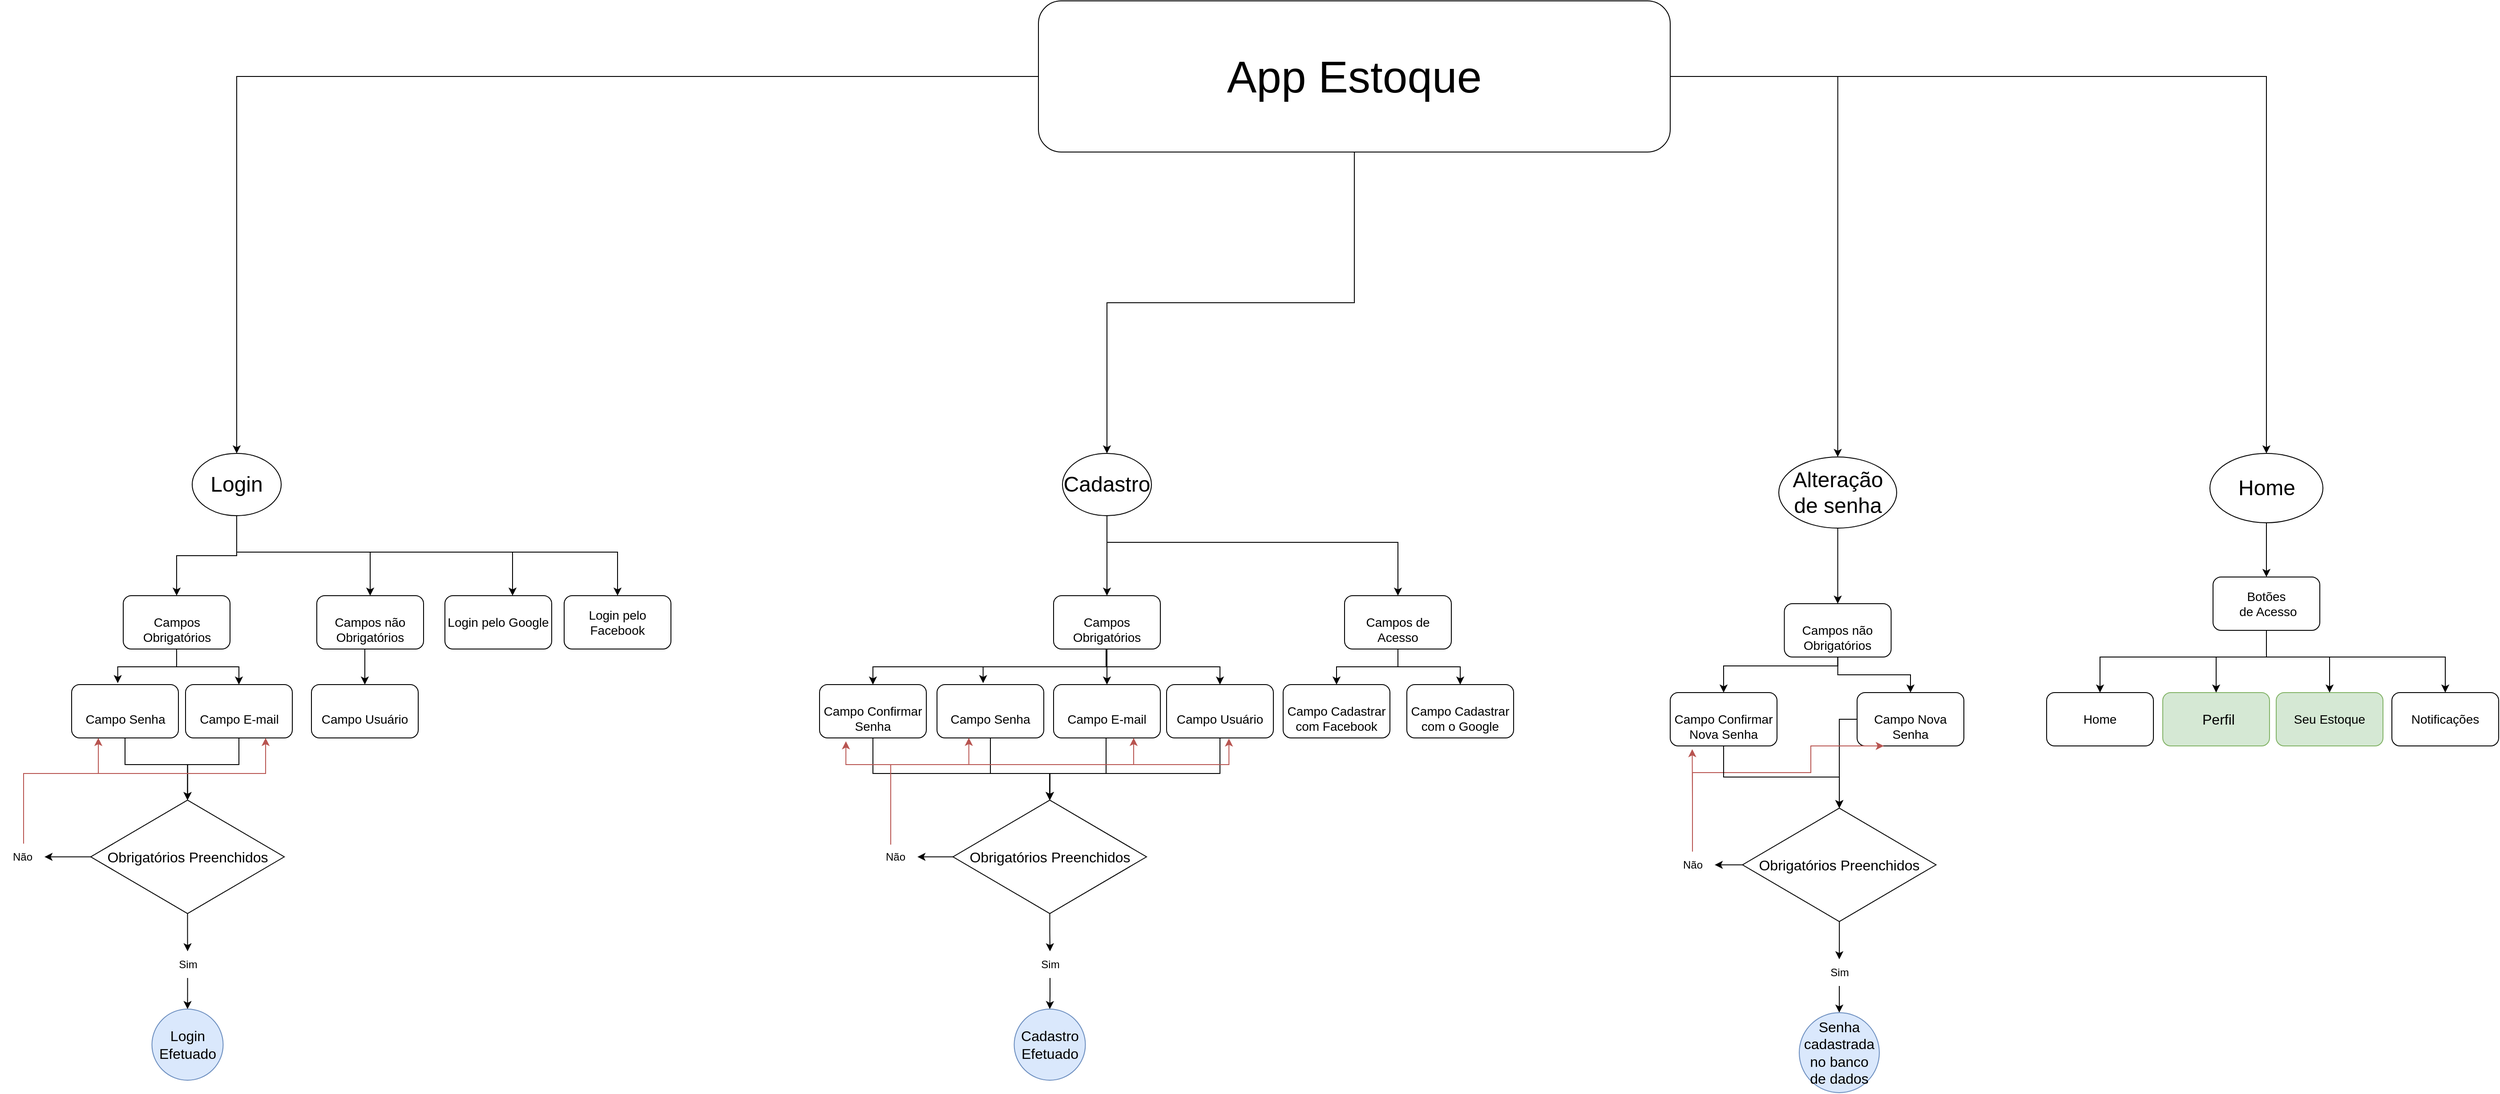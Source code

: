 <mxfile version="23.0.2" type="github" pages="5">
  <diagram name="Login" id="BAc4O2HyZUumQgEEkWEl">
    <mxGraphModel dx="3624" dy="2682" grid="1" gridSize="10" guides="1" tooltips="1" connect="1" arrows="1" fold="1" page="1" pageScale="1" pageWidth="827" pageHeight="1169" background="none" math="0" shadow="0">
      <root>
        <mxCell id="0" />
        <mxCell id="1" parent="0" />
        <mxCell id="y95-ZTT2ouDbutjckBKJ-67" style="edgeStyle=orthogonalEdgeStyle;rounded=0;orthogonalLoop=1;jettySize=auto;html=1;entryX=0.5;entryY=0;entryDx=0;entryDy=0;" parent="1" source="7oMFQ5yD7dIiA29qG7gE-1" target="y95-ZTT2ouDbutjckBKJ-5" edge="1">
          <mxGeometry relative="1" as="geometry" />
        </mxCell>
        <mxCell id="eZ5YkA1IrtE-Hj3yZzL5-5" style="edgeStyle=orthogonalEdgeStyle;rounded=0;orthogonalLoop=1;jettySize=auto;html=1;entryX=0.5;entryY=0;entryDx=0;entryDy=0;" parent="1" source="7oMFQ5yD7dIiA29qG7gE-1" target="y95-ZTT2ouDbutjckBKJ-6" edge="1">
          <mxGeometry relative="1" as="geometry">
            <Array as="points">
              <mxPoint x="-74" y="570" />
              <mxPoint x="76" y="570" />
            </Array>
          </mxGeometry>
        </mxCell>
        <mxCell id="eZ5YkA1IrtE-Hj3yZzL5-8" style="edgeStyle=orthogonalEdgeStyle;rounded=0;orthogonalLoop=1;jettySize=auto;html=1;" parent="1" source="7oMFQ5yD7dIiA29qG7gE-1" edge="1">
          <mxGeometry relative="1" as="geometry">
            <Array as="points">
              <mxPoint x="-74" y="570" />
              <mxPoint x="236" y="570" />
            </Array>
            <mxPoint x="236.0" y="619" as="targetPoint" />
          </mxGeometry>
        </mxCell>
        <mxCell id="GzZo_aXkres6YbmN9Spd-1" style="edgeStyle=orthogonalEdgeStyle;rounded=0;orthogonalLoop=1;jettySize=auto;html=1;entryX=0.5;entryY=0;entryDx=0;entryDy=0;" edge="1" parent="1" source="7oMFQ5yD7dIiA29qG7gE-1" target="eZ5YkA1IrtE-Hj3yZzL5-2">
          <mxGeometry relative="1" as="geometry">
            <Array as="points">
              <mxPoint x="-74" y="570" />
              <mxPoint x="354" y="570" />
            </Array>
          </mxGeometry>
        </mxCell>
        <mxCell id="7oMFQ5yD7dIiA29qG7gE-1" value="&lt;font style=&quot;font-size: 24px;&quot;&gt;Login&lt;/font&gt;" style="ellipse;whiteSpace=wrap;html=1;" parent="1" vertex="1">
          <mxGeometry x="-124" y="459" width="100" height="70" as="geometry" />
        </mxCell>
        <mxCell id="v3TdhVzLn-ePwKTXhvnV-84" style="edgeStyle=orthogonalEdgeStyle;rounded=0;orthogonalLoop=1;jettySize=auto;html=1;entryX=0;entryY=0.5;entryDx=0;entryDy=0;" parent="1" source="y95-ZTT2ouDbutjckBKJ-2" target="y95-ZTT2ouDbutjckBKJ-16" edge="1">
          <mxGeometry relative="1" as="geometry">
            <Array as="points">
              <mxPoint x="-71.5" y="809" />
              <mxPoint x="-129.5" y="809" />
            </Array>
          </mxGeometry>
        </mxCell>
        <mxCell id="y95-ZTT2ouDbutjckBKJ-2" value="&lt;font style=&quot;font-size: 14px;&quot;&gt;&lt;br&gt;Campo E-mail&lt;/font&gt;" style="rounded=1;whiteSpace=wrap;html=1;" parent="1" vertex="1">
          <mxGeometry x="-131.5" y="719" width="120" height="60" as="geometry" />
        </mxCell>
        <mxCell id="y95-ZTT2ouDbutjckBKJ-4" value="&lt;font style=&quot;font-size: 14px;&quot;&gt;&lt;br&gt;Campo Usuário&lt;/font&gt;" style="rounded=1;whiteSpace=wrap;html=1;" parent="1" vertex="1">
          <mxGeometry x="10" y="719" width="120" height="60" as="geometry" />
        </mxCell>
        <mxCell id="y95-ZTT2ouDbutjckBKJ-63" style="edgeStyle=orthogonalEdgeStyle;rounded=0;orthogonalLoop=1;jettySize=auto;html=1;entryX=0.5;entryY=0;entryDx=0;entryDy=0;" parent="1" source="y95-ZTT2ouDbutjckBKJ-5" target="y95-ZTT2ouDbutjckBKJ-2" edge="1">
          <mxGeometry relative="1" as="geometry" />
        </mxCell>
        <mxCell id="y95-ZTT2ouDbutjckBKJ-5" value="&lt;font style=&quot;font-size: 14px;&quot;&gt;&lt;br&gt;Campos Obrigatórios&lt;/font&gt;" style="rounded=1;whiteSpace=wrap;html=1;" parent="1" vertex="1">
          <mxGeometry x="-201.5" y="619" width="120" height="60" as="geometry" />
        </mxCell>
        <mxCell id="y95-ZTT2ouDbutjckBKJ-15" style="edgeStyle=orthogonalEdgeStyle;rounded=0;orthogonalLoop=1;jettySize=auto;html=1;entryX=0.5;entryY=0;entryDx=0;entryDy=0;" parent="1" source="y95-ZTT2ouDbutjckBKJ-6" target="y95-ZTT2ouDbutjckBKJ-4" edge="1">
          <mxGeometry relative="1" as="geometry">
            <Array as="points">
              <mxPoint x="70" y="705" />
              <mxPoint x="70" y="705" />
            </Array>
          </mxGeometry>
        </mxCell>
        <mxCell id="y95-ZTT2ouDbutjckBKJ-6" value="&lt;font style=&quot;font-size: 14px;&quot;&gt;&lt;br&gt;Campos não Obrigatórios&lt;/font&gt;" style="rounded=1;whiteSpace=wrap;html=1;" parent="1" vertex="1">
          <mxGeometry x="16" y="619" width="120" height="60" as="geometry" />
        </mxCell>
        <mxCell id="v3TdhVzLn-ePwKTXhvnV-83" style="edgeStyle=orthogonalEdgeStyle;rounded=0;orthogonalLoop=1;jettySize=auto;html=1;entryX=0;entryY=0.5;entryDx=0;entryDy=0;" parent="1" source="y95-ZTT2ouDbutjckBKJ-13" target="y95-ZTT2ouDbutjckBKJ-16" edge="1">
          <mxGeometry relative="1" as="geometry">
            <Array as="points">
              <mxPoint x="-199.5" y="809" />
              <mxPoint x="-129.5" y="809" />
            </Array>
          </mxGeometry>
        </mxCell>
        <mxCell id="y95-ZTT2ouDbutjckBKJ-13" value="&lt;font style=&quot;font-size: 14px;&quot;&gt;&lt;br&gt;Campo Senha&lt;/font&gt;" style="rounded=1;whiteSpace=wrap;html=1;" parent="1" vertex="1">
          <mxGeometry x="-259.5" y="719" width="120" height="60" as="geometry" />
        </mxCell>
        <mxCell id="y95-ZTT2ouDbutjckBKJ-51" style="edgeStyle=orthogonalEdgeStyle;rounded=0;orthogonalLoop=1;jettySize=auto;html=1;" parent="1" source="y95-ZTT2ouDbutjckBKJ-16" target="y95-ZTT2ouDbutjckBKJ-26" edge="1">
          <mxGeometry relative="1" as="geometry">
            <mxPoint x="-283" y="912.8" as="targetPoint" />
          </mxGeometry>
        </mxCell>
        <mxCell id="y95-ZTT2ouDbutjckBKJ-57" style="edgeStyle=orthogonalEdgeStyle;rounded=0;orthogonalLoop=1;jettySize=auto;html=1;" parent="1" source="y95-ZTT2ouDbutjckBKJ-16" target="y95-ZTT2ouDbutjckBKJ-27" edge="1">
          <mxGeometry relative="1" as="geometry" />
        </mxCell>
        <mxCell id="y95-ZTT2ouDbutjckBKJ-16" value="&lt;font size=&quot;3&quot;&gt;Obrigatórios Preenchidos&lt;/font&gt;" style="rhombus;whiteSpace=wrap;html=1;direction=south;" parent="1" vertex="1">
          <mxGeometry x="-238" y="849" width="217.5" height="127.5" as="geometry" />
        </mxCell>
        <mxCell id="v3TdhVzLn-ePwKTXhvnV-57" style="edgeStyle=orthogonalEdgeStyle;rounded=0;orthogonalLoop=1;jettySize=auto;html=1;entryX=0.25;entryY=1;entryDx=0;entryDy=0;fillColor=#f8cecc;gradientColor=#ea6b66;strokeColor=#b85450;" parent="1" source="y95-ZTT2ouDbutjckBKJ-26" target="y95-ZTT2ouDbutjckBKJ-13" edge="1">
          <mxGeometry relative="1" as="geometry">
            <Array as="points">
              <mxPoint x="-313.5" y="819" />
              <mxPoint x="-229.5" y="819" />
            </Array>
          </mxGeometry>
        </mxCell>
        <mxCell id="v3TdhVzLn-ePwKTXhvnV-58" style="edgeStyle=orthogonalEdgeStyle;rounded=0;orthogonalLoop=1;jettySize=auto;html=1;entryX=0.75;entryY=1;entryDx=0;entryDy=0;fillColor=#f8cecc;gradientColor=#ea6b66;strokeColor=#b85450;" parent="1" source="y95-ZTT2ouDbutjckBKJ-26" target="y95-ZTT2ouDbutjckBKJ-2" edge="1">
          <mxGeometry relative="1" as="geometry">
            <Array as="points">
              <mxPoint x="-313.5" y="819" />
              <mxPoint x="-41.5" y="819" />
            </Array>
          </mxGeometry>
        </mxCell>
        <mxCell id="y95-ZTT2ouDbutjckBKJ-26" value="Não" style="text;html=1;align=center;verticalAlign=middle;resizable=0;points=[];autosize=1;strokeColor=none;fillColor=none;" parent="1" vertex="1">
          <mxGeometry x="-340" y="897.75" width="50" height="30" as="geometry" />
        </mxCell>
        <mxCell id="y95-ZTT2ouDbutjckBKJ-59" style="edgeStyle=orthogonalEdgeStyle;rounded=0;orthogonalLoop=1;jettySize=auto;html=1;" parent="1" source="y95-ZTT2ouDbutjckBKJ-27" target="y95-ZTT2ouDbutjckBKJ-58" edge="1">
          <mxGeometry relative="1" as="geometry" />
        </mxCell>
        <mxCell id="y95-ZTT2ouDbutjckBKJ-27" value="Sim" style="text;html=1;align=center;verticalAlign=middle;resizable=0;points=[];autosize=1;strokeColor=none;fillColor=none;" parent="1" vertex="1">
          <mxGeometry x="-149.25" y="1019" width="40" height="30" as="geometry" />
        </mxCell>
        <mxCell id="y95-ZTT2ouDbutjckBKJ-58" value="&lt;font size=&quot;3&quot;&gt;Login Efetuado&lt;/font&gt;" style="ellipse;whiteSpace=wrap;html=1;aspect=fixed;fillColor=#dae8fc;strokeColor=#6c8ebf;" parent="1" vertex="1">
          <mxGeometry x="-169.25" y="1084" width="80" height="80" as="geometry" />
        </mxCell>
        <mxCell id="y95-ZTT2ouDbutjckBKJ-64" style="edgeStyle=orthogonalEdgeStyle;rounded=0;orthogonalLoop=1;jettySize=auto;html=1;entryX=0.432;entryY=-0.027;entryDx=0;entryDy=0;entryPerimeter=0;" parent="1" source="y95-ZTT2ouDbutjckBKJ-5" target="y95-ZTT2ouDbutjckBKJ-13" edge="1">
          <mxGeometry relative="1" as="geometry" />
        </mxCell>
        <mxCell id="2-kzOGpWzGPgEqoSC0ea-24" style="edgeStyle=orthogonalEdgeStyle;rounded=0;orthogonalLoop=1;jettySize=auto;html=1;entryX=0.5;entryY=0;entryDx=0;entryDy=0;" parent="1" source="2-kzOGpWzGPgEqoSC0ea-26" target="2-kzOGpWzGPgEqoSC0ea-31" edge="1">
          <mxGeometry relative="1" as="geometry" />
        </mxCell>
        <mxCell id="v3TdhVzLn-ePwKTXhvnV-5" style="edgeStyle=orthogonalEdgeStyle;rounded=0;orthogonalLoop=1;jettySize=auto;html=1;" parent="1" source="2-kzOGpWzGPgEqoSC0ea-26" target="2-kzOGpWzGPgEqoSC0ea-33" edge="1">
          <mxGeometry relative="1" as="geometry">
            <Array as="points">
              <mxPoint x="904" y="559" />
              <mxPoint x="1231" y="559" />
            </Array>
          </mxGeometry>
        </mxCell>
        <mxCell id="2-kzOGpWzGPgEqoSC0ea-26" value="&lt;font style=&quot;font-size: 24px;&quot;&gt;Cadastro&lt;/font&gt;" style="ellipse;whiteSpace=wrap;html=1;" parent="1" vertex="1">
          <mxGeometry x="854" y="459" width="100" height="70" as="geometry" />
        </mxCell>
        <mxCell id="v3TdhVzLn-ePwKTXhvnV-50" style="edgeStyle=orthogonalEdgeStyle;rounded=0;orthogonalLoop=1;jettySize=auto;html=1;entryX=0;entryY=0.5;entryDx=0;entryDy=0;" parent="1" source="2-kzOGpWzGPgEqoSC0ea-28" target="2-kzOGpWzGPgEqoSC0ea-37" edge="1">
          <mxGeometry relative="1" as="geometry">
            <Array as="points">
              <mxPoint x="903" y="819" />
              <mxPoint x="840" y="819" />
            </Array>
          </mxGeometry>
        </mxCell>
        <mxCell id="2-kzOGpWzGPgEqoSC0ea-28" value="&lt;font style=&quot;font-size: 14px;&quot;&gt;&lt;br&gt;Campo E-mail&lt;/font&gt;" style="rounded=1;whiteSpace=wrap;html=1;" parent="1" vertex="1">
          <mxGeometry x="844" y="719" width="120" height="60" as="geometry" />
        </mxCell>
        <mxCell id="v3TdhVzLn-ePwKTXhvnV-51" style="edgeStyle=orthogonalEdgeStyle;rounded=0;orthogonalLoop=1;jettySize=auto;html=1;entryX=0;entryY=0.5;entryDx=0;entryDy=0;" parent="1" source="2-kzOGpWzGPgEqoSC0ea-29" target="2-kzOGpWzGPgEqoSC0ea-37" edge="1">
          <mxGeometry relative="1" as="geometry">
            <Array as="points">
              <mxPoint x="1031" y="819" />
              <mxPoint x="840" y="819" />
            </Array>
          </mxGeometry>
        </mxCell>
        <mxCell id="2-kzOGpWzGPgEqoSC0ea-29" value="&lt;font style=&quot;font-size: 14px;&quot;&gt;&lt;br&gt;Campo Usuário&lt;br&gt;&lt;/font&gt;" style="rounded=1;whiteSpace=wrap;html=1;" parent="1" vertex="1">
          <mxGeometry x="971" y="719" width="120" height="60" as="geometry" />
        </mxCell>
        <mxCell id="2-kzOGpWzGPgEqoSC0ea-74" style="edgeStyle=orthogonalEdgeStyle;rounded=0;orthogonalLoop=1;jettySize=auto;html=1;elbow=vertical;" parent="1" source="2-kzOGpWzGPgEqoSC0ea-31" target="2-kzOGpWzGPgEqoSC0ea-71" edge="1">
          <mxGeometry relative="1" as="geometry">
            <Array as="points">
              <mxPoint x="904" y="699" />
              <mxPoint x="641" y="699" />
            </Array>
          </mxGeometry>
        </mxCell>
        <mxCell id="2-kzOGpWzGPgEqoSC0ea-75" style="edgeStyle=orthogonalEdgeStyle;rounded=0;orthogonalLoop=1;jettySize=auto;html=1;entryX=0.5;entryY=0;entryDx=0;entryDy=0;elbow=vertical;" parent="1" source="2-kzOGpWzGPgEqoSC0ea-31" target="2-kzOGpWzGPgEqoSC0ea-29" edge="1">
          <mxGeometry relative="1" as="geometry">
            <Array as="points">
              <mxPoint x="903" y="699" />
              <mxPoint x="1031" y="699" />
            </Array>
          </mxGeometry>
        </mxCell>
        <mxCell id="v3TdhVzLn-ePwKTXhvnV-65" style="edgeStyle=orthogonalEdgeStyle;rounded=0;orthogonalLoop=1;jettySize=auto;html=1;entryX=0.5;entryY=0;entryDx=0;entryDy=0;" parent="1" source="2-kzOGpWzGPgEqoSC0ea-31" target="2-kzOGpWzGPgEqoSC0ea-28" edge="1">
          <mxGeometry relative="1" as="geometry" />
        </mxCell>
        <mxCell id="2-kzOGpWzGPgEqoSC0ea-31" value="&lt;font style=&quot;font-size: 14px;&quot;&gt;&lt;br&gt;Campos Obrigatórios&lt;/font&gt;" style="rounded=1;whiteSpace=wrap;html=1;" parent="1" vertex="1">
          <mxGeometry x="844" y="619" width="120" height="60" as="geometry" />
        </mxCell>
        <mxCell id="2-kzOGpWzGPgEqoSC0ea-59" style="edgeStyle=orthogonalEdgeStyle;rounded=0;orthogonalLoop=1;jettySize=auto;html=1;entryX=0.5;entryY=0;entryDx=0;entryDy=0;elbow=vertical;" parent="1" source="2-kzOGpWzGPgEqoSC0ea-33" target="2-kzOGpWzGPgEqoSC0ea-46" edge="1">
          <mxGeometry relative="1" as="geometry" />
        </mxCell>
        <mxCell id="2-kzOGpWzGPgEqoSC0ea-61" style="edgeStyle=orthogonalEdgeStyle;rounded=0;orthogonalLoop=1;jettySize=auto;html=1;entryX=0.5;entryY=0;entryDx=0;entryDy=0;elbow=vertical;" parent="1" source="2-kzOGpWzGPgEqoSC0ea-33" target="2-kzOGpWzGPgEqoSC0ea-60" edge="1">
          <mxGeometry relative="1" as="geometry" />
        </mxCell>
        <mxCell id="2-kzOGpWzGPgEqoSC0ea-33" value="&lt;font style=&quot;font-size: 14px;&quot;&gt;&lt;br&gt;Campos de Acesso&lt;/font&gt;" style="rounded=1;whiteSpace=wrap;html=1;" parent="1" vertex="1">
          <mxGeometry x="1171" y="619" width="120" height="60" as="geometry" />
        </mxCell>
        <mxCell id="v3TdhVzLn-ePwKTXhvnV-49" style="edgeStyle=orthogonalEdgeStyle;rounded=0;orthogonalLoop=1;jettySize=auto;html=1;entryX=0;entryY=0.5;entryDx=0;entryDy=0;" parent="1" source="2-kzOGpWzGPgEqoSC0ea-34" target="2-kzOGpWzGPgEqoSC0ea-37" edge="1">
          <mxGeometry relative="1" as="geometry">
            <Array as="points">
              <mxPoint x="773" y="819" />
              <mxPoint x="840" y="819" />
            </Array>
          </mxGeometry>
        </mxCell>
        <mxCell id="2-kzOGpWzGPgEqoSC0ea-34" value="&lt;font style=&quot;font-size: 14px;&quot;&gt;&lt;br&gt;Campo Senha&lt;/font&gt;" style="rounded=1;whiteSpace=wrap;html=1;" parent="1" vertex="1">
          <mxGeometry x="713" y="719" width="120" height="60" as="geometry" />
        </mxCell>
        <mxCell id="2-kzOGpWzGPgEqoSC0ea-35" style="edgeStyle=orthogonalEdgeStyle;rounded=0;orthogonalLoop=1;jettySize=auto;html=1;" parent="1" source="2-kzOGpWzGPgEqoSC0ea-37" target="2-kzOGpWzGPgEqoSC0ea-41" edge="1">
          <mxGeometry relative="1" as="geometry">
            <mxPoint x="686" y="912.8" as="targetPoint" />
          </mxGeometry>
        </mxCell>
        <mxCell id="2-kzOGpWzGPgEqoSC0ea-36" style="edgeStyle=orthogonalEdgeStyle;rounded=0;orthogonalLoop=1;jettySize=auto;html=1;" parent="1" source="2-kzOGpWzGPgEqoSC0ea-37" target="2-kzOGpWzGPgEqoSC0ea-43" edge="1">
          <mxGeometry relative="1" as="geometry" />
        </mxCell>
        <mxCell id="2-kzOGpWzGPgEqoSC0ea-37" value="&lt;font size=&quot;3&quot;&gt;Obrigatórios Preenchidos&lt;/font&gt;" style="rhombus;whiteSpace=wrap;html=1;direction=south;" parent="1" vertex="1">
          <mxGeometry x="731" y="849" width="217.5" height="127.5" as="geometry" />
        </mxCell>
        <mxCell id="2-kzOGpWzGPgEqoSC0ea-39" style="edgeStyle=orthogonalEdgeStyle;rounded=0;orthogonalLoop=1;jettySize=auto;html=1;entryX=0.75;entryY=1;entryDx=0;entryDy=0;fillColor=#f8cecc;gradientColor=#ea6b66;strokeColor=#b85450;" parent="1" target="2-kzOGpWzGPgEqoSC0ea-28" edge="1">
          <mxGeometry relative="1" as="geometry">
            <mxPoint x="941" y="809" as="targetPoint" />
            <mxPoint x="661" y="899" as="sourcePoint" />
            <Array as="points">
              <mxPoint x="661" y="809" />
              <mxPoint x="934" y="809" />
              <mxPoint x="934" y="789" />
              <mxPoint x="934" y="789" />
            </Array>
          </mxGeometry>
        </mxCell>
        <mxCell id="2-kzOGpWzGPgEqoSC0ea-63" style="edgeStyle=orthogonalEdgeStyle;rounded=0;orthogonalLoop=1;jettySize=auto;html=1;elbow=vertical;entryX=0.584;entryY=1.011;entryDx=0;entryDy=0;entryPerimeter=0;fillColor=#f8cecc;gradientColor=#ea6b66;strokeColor=#b85450;" parent="1" source="2-kzOGpWzGPgEqoSC0ea-41" target="2-kzOGpWzGPgEqoSC0ea-29" edge="1">
          <mxGeometry relative="1" as="geometry">
            <mxPoint x="1041" y="829" as="targetPoint" />
            <Array as="points">
              <mxPoint x="661" y="809" />
              <mxPoint x="1041" y="809" />
            </Array>
          </mxGeometry>
        </mxCell>
        <mxCell id="2-kzOGpWzGPgEqoSC0ea-41" value="Não" style="text;html=1;align=center;verticalAlign=middle;resizable=0;points=[];autosize=1;strokeColor=none;fillColor=none;" parent="1" vertex="1">
          <mxGeometry x="641" y="897.75" width="50" height="30" as="geometry" />
        </mxCell>
        <mxCell id="2-kzOGpWzGPgEqoSC0ea-42" style="edgeStyle=orthogonalEdgeStyle;rounded=0;orthogonalLoop=1;jettySize=auto;html=1;" parent="1" source="2-kzOGpWzGPgEqoSC0ea-43" target="2-kzOGpWzGPgEqoSC0ea-44" edge="1">
          <mxGeometry relative="1" as="geometry" />
        </mxCell>
        <mxCell id="2-kzOGpWzGPgEqoSC0ea-43" value="Sim" style="text;html=1;align=center;verticalAlign=middle;resizable=0;points=[];autosize=1;strokeColor=none;fillColor=none;" parent="1" vertex="1">
          <mxGeometry x="820" y="1019" width="40" height="30" as="geometry" />
        </mxCell>
        <mxCell id="2-kzOGpWzGPgEqoSC0ea-44" value="&lt;font size=&quot;3&quot;&gt;Cadastro Efetuado&lt;/font&gt;" style="ellipse;whiteSpace=wrap;html=1;aspect=fixed;fillColor=#dae8fc;strokeColor=#6c8ebf;" parent="1" vertex="1">
          <mxGeometry x="799.75" y="1084" width="80" height="80" as="geometry" />
        </mxCell>
        <mxCell id="2-kzOGpWzGPgEqoSC0ea-45" style="edgeStyle=orthogonalEdgeStyle;rounded=0;orthogonalLoop=1;jettySize=auto;html=1;entryX=0.432;entryY=-0.027;entryDx=0;entryDy=0;entryPerimeter=0;" parent="1" source="2-kzOGpWzGPgEqoSC0ea-31" target="2-kzOGpWzGPgEqoSC0ea-34" edge="1">
          <mxGeometry relative="1" as="geometry">
            <Array as="points">
              <mxPoint x="904" y="699" />
              <mxPoint x="765" y="699" />
            </Array>
          </mxGeometry>
        </mxCell>
        <mxCell id="2-kzOGpWzGPgEqoSC0ea-46" value="&lt;font style=&quot;font-size: 14px;&quot;&gt;&lt;br&gt;Campo Cadastrar com Facebook&lt;/font&gt;" style="rounded=1;whiteSpace=wrap;html=1;" parent="1" vertex="1">
          <mxGeometry x="1102" y="719" width="120" height="60" as="geometry" />
        </mxCell>
        <mxCell id="2-kzOGpWzGPgEqoSC0ea-60" value="&lt;font style=&quot;font-size: 14px;&quot;&gt;&lt;br&gt;Campo Cadastrar com o Google&lt;/font&gt;" style="rounded=1;whiteSpace=wrap;html=1;" parent="1" vertex="1">
          <mxGeometry x="1241" y="719" width="120" height="60" as="geometry" />
        </mxCell>
        <mxCell id="v3TdhVzLn-ePwKTXhvnV-72" style="edgeStyle=orthogonalEdgeStyle;rounded=0;orthogonalLoop=1;jettySize=auto;html=1;entryX=0.5;entryY=0;entryDx=0;entryDy=0;" parent="1" source="2-kzOGpWzGPgEqoSC0ea-68" target="7oMFQ5yD7dIiA29qG7gE-1" edge="1">
          <mxGeometry relative="1" as="geometry" />
        </mxCell>
        <mxCell id="v3TdhVzLn-ePwKTXhvnV-74" style="edgeStyle=orthogonalEdgeStyle;rounded=0;orthogonalLoop=1;jettySize=auto;html=1;entryX=0.5;entryY=0;entryDx=0;entryDy=0;" parent="1" source="2-kzOGpWzGPgEqoSC0ea-68" target="2-kzOGpWzGPgEqoSC0ea-26" edge="1">
          <mxGeometry relative="1" as="geometry" />
        </mxCell>
        <mxCell id="v3TdhVzLn-ePwKTXhvnV-75" style="edgeStyle=orthogonalEdgeStyle;rounded=0;orthogonalLoop=1;jettySize=auto;html=1;entryX=0.5;entryY=0;entryDx=0;entryDy=0;" parent="1" source="2-kzOGpWzGPgEqoSC0ea-68" target="XXXNM4ir9inLsVqeI-Iy-3" edge="1">
          <mxGeometry relative="1" as="geometry" />
        </mxCell>
        <mxCell id="v3TdhVzLn-ePwKTXhvnV-93" style="edgeStyle=orthogonalEdgeStyle;rounded=0;orthogonalLoop=1;jettySize=auto;html=1;entryX=0.5;entryY=0;entryDx=0;entryDy=0;" parent="1" source="2-kzOGpWzGPgEqoSC0ea-68" target="v3TdhVzLn-ePwKTXhvnV-8" edge="1">
          <mxGeometry relative="1" as="geometry" />
        </mxCell>
        <mxCell id="2-kzOGpWzGPgEqoSC0ea-68" value="&lt;font style=&quot;font-size: 50px;&quot;&gt;App Estoque&lt;/font&gt;" style="rounded=1;whiteSpace=wrap;html=1;" parent="1" vertex="1">
          <mxGeometry x="827" y="-50" width="710" height="170" as="geometry" />
        </mxCell>
        <mxCell id="v3TdhVzLn-ePwKTXhvnV-48" style="edgeStyle=orthogonalEdgeStyle;rounded=0;orthogonalLoop=1;jettySize=auto;html=1;entryX=0;entryY=0.5;entryDx=0;entryDy=0;" parent="1" source="2-kzOGpWzGPgEqoSC0ea-71" target="2-kzOGpWzGPgEqoSC0ea-37" edge="1">
          <mxGeometry relative="1" as="geometry">
            <Array as="points">
              <mxPoint x="641" y="819" />
              <mxPoint x="840" y="819" />
            </Array>
          </mxGeometry>
        </mxCell>
        <mxCell id="2-kzOGpWzGPgEqoSC0ea-71" value="&lt;font style=&quot;font-size: 14px;&quot;&gt;&lt;br&gt;Campo Confirmar Senha&lt;/font&gt;" style="rounded=1;whiteSpace=wrap;html=1;" parent="1" vertex="1">
          <mxGeometry x="581" y="719" width="120" height="60" as="geometry" />
        </mxCell>
        <mxCell id="XXXNM4ir9inLsVqeI-Iy-1" style="edgeStyle=orthogonalEdgeStyle;rounded=0;orthogonalLoop=1;jettySize=auto;html=1;entryX=0.5;entryY=0;entryDx=0;entryDy=0;" parent="1" source="XXXNM4ir9inLsVqeI-Iy-3" target="XXXNM4ir9inLsVqeI-Iy-8" edge="1">
          <mxGeometry relative="1" as="geometry" />
        </mxCell>
        <mxCell id="XXXNM4ir9inLsVqeI-Iy-3" value="&lt;font style=&quot;font-size: 24px;&quot;&gt;Alteração de senha&lt;br&gt;&lt;/font&gt;" style="ellipse;whiteSpace=wrap;html=1;" parent="1" vertex="1">
          <mxGeometry x="1659" y="463" width="132.5" height="80" as="geometry" />
        </mxCell>
        <mxCell id="v3TdhVzLn-ePwKTXhvnV-46" style="edgeStyle=orthogonalEdgeStyle;rounded=0;orthogonalLoop=1;jettySize=auto;html=1;entryX=0.5;entryY=0;entryDx=0;entryDy=0;" parent="1" source="XXXNM4ir9inLsVqeI-Iy-8" target="v3TdhVzLn-ePwKTXhvnV-35" edge="1">
          <mxGeometry relative="1" as="geometry">
            <Array as="points">
              <mxPoint x="1725" y="698" />
              <mxPoint x="1597" y="698" />
            </Array>
          </mxGeometry>
        </mxCell>
        <mxCell id="v3TdhVzLn-ePwKTXhvnV-47" style="edgeStyle=orthogonalEdgeStyle;rounded=0;orthogonalLoop=1;jettySize=auto;html=1;entryX=0.5;entryY=0;entryDx=0;entryDy=0;" parent="1" source="XXXNM4ir9inLsVqeI-Iy-8" target="XXXNM4ir9inLsVqeI-Iy-11" edge="1">
          <mxGeometry relative="1" as="geometry" />
        </mxCell>
        <mxCell id="XXXNM4ir9inLsVqeI-Iy-8" value="&lt;font style=&quot;font-size: 14px;&quot;&gt;&lt;br&gt;Campos não Obrigatórios&lt;/font&gt;" style="rounded=1;whiteSpace=wrap;html=1;" parent="1" vertex="1">
          <mxGeometry x="1665.25" y="628" width="120" height="60" as="geometry" />
        </mxCell>
        <mxCell id="v3TdhVzLn-ePwKTXhvnV-63" style="edgeStyle=orthogonalEdgeStyle;rounded=0;orthogonalLoop=1;jettySize=auto;html=1;entryX=0;entryY=0.5;entryDx=0;entryDy=0;" parent="1" source="XXXNM4ir9inLsVqeI-Iy-11" target="XXXNM4ir9inLsVqeI-Iy-14" edge="1">
          <mxGeometry relative="1" as="geometry">
            <Array as="points">
              <mxPoint x="1727" y="798" />
              <mxPoint x="1727" y="798" />
            </Array>
          </mxGeometry>
        </mxCell>
        <mxCell id="XXXNM4ir9inLsVqeI-Iy-11" value="&lt;font style=&quot;font-size: 14px;&quot;&gt;&lt;br&gt;Campo Nova Senha&lt;/font&gt;" style="rounded=1;whiteSpace=wrap;html=1;" parent="1" vertex="1">
          <mxGeometry x="1747" y="728" width="120" height="60" as="geometry" />
        </mxCell>
        <mxCell id="XXXNM4ir9inLsVqeI-Iy-12" style="edgeStyle=orthogonalEdgeStyle;rounded=0;orthogonalLoop=1;jettySize=auto;html=1;" parent="1" source="XXXNM4ir9inLsVqeI-Iy-14" target="XXXNM4ir9inLsVqeI-Iy-18" edge="1">
          <mxGeometry relative="1" as="geometry">
            <mxPoint x="1602" y="891.8" as="targetPoint" />
          </mxGeometry>
        </mxCell>
        <mxCell id="XXXNM4ir9inLsVqeI-Iy-13" style="edgeStyle=orthogonalEdgeStyle;rounded=0;orthogonalLoop=1;jettySize=auto;html=1;" parent="1" source="XXXNM4ir9inLsVqeI-Iy-14" target="XXXNM4ir9inLsVqeI-Iy-20" edge="1">
          <mxGeometry relative="1" as="geometry" />
        </mxCell>
        <mxCell id="XXXNM4ir9inLsVqeI-Iy-14" value="&lt;font size=&quot;3&quot;&gt;Obrigatórios Preenchidos&lt;/font&gt;" style="rhombus;whiteSpace=wrap;html=1;direction=south;" parent="1" vertex="1">
          <mxGeometry x="1618.25" y="858" width="217.5" height="127.5" as="geometry" />
        </mxCell>
        <mxCell id="v3TdhVzLn-ePwKTXhvnV-67" style="edgeStyle=orthogonalEdgeStyle;rounded=0;orthogonalLoop=1;jettySize=auto;html=1;entryX=0.25;entryY=1;entryDx=0;entryDy=0;fillColor=#f8cecc;gradientColor=#ea6b66;strokeColor=#b85450;" parent="1" source="XXXNM4ir9inLsVqeI-Iy-18" target="XXXNM4ir9inLsVqeI-Iy-11" edge="1">
          <mxGeometry relative="1" as="geometry">
            <Array as="points">
              <mxPoint x="1562" y="818" />
              <mxPoint x="1695" y="818" />
            </Array>
          </mxGeometry>
        </mxCell>
        <mxCell id="XXXNM4ir9inLsVqeI-Iy-18" value="Não" style="text;html=1;align=center;verticalAlign=middle;resizable=0;points=[];autosize=1;strokeColor=none;fillColor=none;" parent="1" vertex="1">
          <mxGeometry x="1537" y="906.75" width="50" height="30" as="geometry" />
        </mxCell>
        <mxCell id="XXXNM4ir9inLsVqeI-Iy-19" style="edgeStyle=orthogonalEdgeStyle;rounded=0;orthogonalLoop=1;jettySize=auto;html=1;" parent="1" source="XXXNM4ir9inLsVqeI-Iy-20" target="XXXNM4ir9inLsVqeI-Iy-21" edge="1">
          <mxGeometry relative="1" as="geometry" />
        </mxCell>
        <mxCell id="XXXNM4ir9inLsVqeI-Iy-20" value="Sim" style="text;html=1;align=center;verticalAlign=middle;resizable=0;points=[];autosize=1;strokeColor=none;fillColor=none;" parent="1" vertex="1">
          <mxGeometry x="1707" y="1028" width="40" height="30" as="geometry" />
        </mxCell>
        <mxCell id="XXXNM4ir9inLsVqeI-Iy-21" value="&lt;font size=&quot;3&quot;&gt;Senha cadastrada no banco de dados&lt;/font&gt;" style="ellipse;whiteSpace=wrap;html=1;aspect=fixed;fillColor=#dae8fc;strokeColor=#6c8ebf;" parent="1" vertex="1">
          <mxGeometry x="1682" y="1088" width="90" height="90" as="geometry" />
        </mxCell>
        <mxCell id="v3TdhVzLn-ePwKTXhvnV-4" style="edgeStyle=orthogonalEdgeStyle;rounded=0;orthogonalLoop=1;jettySize=auto;html=1;entryX=0.298;entryY=0.998;entryDx=0;entryDy=0;entryPerimeter=0;fillColor=#f8cecc;gradientColor=#ea6b66;strokeColor=#b85450;" parent="1" source="2-kzOGpWzGPgEqoSC0ea-41" target="2-kzOGpWzGPgEqoSC0ea-34" edge="1">
          <mxGeometry relative="1" as="geometry">
            <Array as="points">
              <mxPoint x="661" y="809" />
              <mxPoint x="749" y="809" />
            </Array>
          </mxGeometry>
        </mxCell>
        <mxCell id="v3TdhVzLn-ePwKTXhvnV-6" style="edgeStyle=orthogonalEdgeStyle;rounded=0;orthogonalLoop=1;jettySize=auto;html=1;entryX=0.5;entryY=0;entryDx=0;entryDy=0;" parent="1" source="v3TdhVzLn-ePwKTXhvnV-8" target="v3TdhVzLn-ePwKTXhvnV-14" edge="1">
          <mxGeometry relative="1" as="geometry" />
        </mxCell>
        <mxCell id="v3TdhVzLn-ePwKTXhvnV-8" value="&lt;span style=&quot;font-size: 24px;&quot;&gt;Home&lt;/span&gt;" style="ellipse;whiteSpace=wrap;html=1;" parent="1" vertex="1">
          <mxGeometry x="2143.5" y="459" width="127" height="78" as="geometry" />
        </mxCell>
        <mxCell id="v3TdhVzLn-ePwKTXhvnV-10" value="&lt;font size=&quot;3&quot;&gt;&amp;nbsp;Perfil&lt;/font&gt;" style="rounded=1;whiteSpace=wrap;html=1;fillColor=#d5e8d4;strokeColor=#82b366;" parent="1" vertex="1">
          <mxGeometry x="2090.5" y="728" width="120" height="60" as="geometry" />
        </mxCell>
        <mxCell id="v3TdhVzLn-ePwKTXhvnV-11" value="&lt;font style=&quot;font-size: 14px;&quot;&gt;Seu Estoque&lt;br&gt;&lt;/font&gt;" style="rounded=1;whiteSpace=wrap;html=1;fillColor=#d5e8d4;strokeColor=#82b366;" parent="1" vertex="1">
          <mxGeometry x="2218" y="728" width="120" height="60" as="geometry" />
        </mxCell>
        <mxCell id="gW3WlaGmuALWCPeecHL0-1" style="edgeStyle=orthogonalEdgeStyle;rounded=0;orthogonalLoop=1;jettySize=auto;html=1;entryX=0.5;entryY=0;entryDx=0;entryDy=0;" parent="1" source="v3TdhVzLn-ePwKTXhvnV-14" target="v3TdhVzLn-ePwKTXhvnV-18" edge="1">
          <mxGeometry relative="1" as="geometry">
            <Array as="points">
              <mxPoint x="2207" y="688" />
              <mxPoint x="2020" y="688" />
            </Array>
          </mxGeometry>
        </mxCell>
        <mxCell id="gW3WlaGmuALWCPeecHL0-2" style="edgeStyle=orthogonalEdgeStyle;rounded=0;orthogonalLoop=1;jettySize=auto;html=1;entryX=0.5;entryY=0;entryDx=0;entryDy=0;" parent="1" source="v3TdhVzLn-ePwKTXhvnV-14" target="v3TdhVzLn-ePwKTXhvnV-10" edge="1">
          <mxGeometry relative="1" as="geometry">
            <Array as="points">
              <mxPoint x="2207" y="688" />
              <mxPoint x="2151" y="688" />
            </Array>
          </mxGeometry>
        </mxCell>
        <mxCell id="gW3WlaGmuALWCPeecHL0-3" style="edgeStyle=orthogonalEdgeStyle;rounded=0;orthogonalLoop=1;jettySize=auto;html=1;entryX=0.5;entryY=0;entryDx=0;entryDy=0;" parent="1" source="v3TdhVzLn-ePwKTXhvnV-14" target="v3TdhVzLn-ePwKTXhvnV-11" edge="1">
          <mxGeometry relative="1" as="geometry">
            <Array as="points">
              <mxPoint x="2207" y="688" />
              <mxPoint x="2278" y="688" />
            </Array>
          </mxGeometry>
        </mxCell>
        <mxCell id="gW3WlaGmuALWCPeecHL0-4" style="edgeStyle=orthogonalEdgeStyle;rounded=0;orthogonalLoop=1;jettySize=auto;html=1;entryX=0.5;entryY=0;entryDx=0;entryDy=0;" parent="1" source="v3TdhVzLn-ePwKTXhvnV-14" target="v3TdhVzLn-ePwKTXhvnV-94" edge="1">
          <mxGeometry relative="1" as="geometry">
            <Array as="points">
              <mxPoint x="2207" y="688" />
              <mxPoint x="2408" y="688" />
            </Array>
          </mxGeometry>
        </mxCell>
        <mxCell id="v3TdhVzLn-ePwKTXhvnV-14" value="&lt;font style=&quot;font-size: 14px;&quot;&gt;Botões&lt;br&gt;&amp;nbsp;de Acesso&lt;br&gt;&lt;/font&gt;" style="rounded=1;whiteSpace=wrap;html=1;" parent="1" vertex="1">
          <mxGeometry x="2147" y="598" width="120" height="60" as="geometry" />
        </mxCell>
        <mxCell id="v3TdhVzLn-ePwKTXhvnV-18" value="&lt;font style=&quot;font-size: 14px;&quot;&gt;Home&lt;/font&gt;" style="rounded=1;whiteSpace=wrap;html=1;" parent="1" vertex="1">
          <mxGeometry x="1960" y="728" width="120" height="60" as="geometry" />
        </mxCell>
        <mxCell id="v3TdhVzLn-ePwKTXhvnV-62" style="edgeStyle=orthogonalEdgeStyle;rounded=0;orthogonalLoop=1;jettySize=auto;html=1;" parent="1" source="v3TdhVzLn-ePwKTXhvnV-35" target="XXXNM4ir9inLsVqeI-Iy-14" edge="1">
          <mxGeometry relative="1" as="geometry" />
        </mxCell>
        <mxCell id="v3TdhVzLn-ePwKTXhvnV-35" value="&lt;font style=&quot;font-size: 14px;&quot;&gt;&lt;br&gt;Campo Confirmar Nova Senha&lt;/font&gt;" style="rounded=1;whiteSpace=wrap;html=1;" parent="1" vertex="1">
          <mxGeometry x="1537" y="728" width="120" height="60" as="geometry" />
        </mxCell>
        <mxCell id="v3TdhVzLn-ePwKTXhvnV-53" style="edgeStyle=orthogonalEdgeStyle;rounded=0;orthogonalLoop=1;jettySize=auto;html=1;entryX=0.247;entryY=1.063;entryDx=0;entryDy=0;entryPerimeter=0;fillColor=#f8cecc;gradientColor=#ea6b66;strokeColor=#b85450;" parent="1" source="2-kzOGpWzGPgEqoSC0ea-41" target="2-kzOGpWzGPgEqoSC0ea-71" edge="1">
          <mxGeometry relative="1" as="geometry">
            <Array as="points">
              <mxPoint x="661" y="809" />
              <mxPoint x="611" y="809" />
            </Array>
          </mxGeometry>
        </mxCell>
        <mxCell id="v3TdhVzLn-ePwKTXhvnV-70" style="edgeStyle=orthogonalEdgeStyle;rounded=0;orthogonalLoop=1;jettySize=auto;html=1;entryX=0.206;entryY=1.06;entryDx=0;entryDy=0;entryPerimeter=0;fillColor=#f8cecc;gradientColor=#ea6b66;strokeColor=#b85450;" parent="1" source="XXXNM4ir9inLsVqeI-Iy-18" target="v3TdhVzLn-ePwKTXhvnV-35" edge="1">
          <mxGeometry relative="1" as="geometry" />
        </mxCell>
        <mxCell id="v3TdhVzLn-ePwKTXhvnV-94" value="&lt;font style=&quot;font-size: 14px;&quot;&gt;Notificações&lt;br&gt;&lt;/font&gt;" style="rounded=1;whiteSpace=wrap;html=1;" parent="1" vertex="1">
          <mxGeometry x="2348" y="728" width="120" height="60" as="geometry" />
        </mxCell>
        <mxCell id="eZ5YkA1IrtE-Hj3yZzL5-1" value="&lt;font style=&quot;font-size: 14px;&quot;&gt;Login pelo Google&lt;/font&gt;" style="rounded=1;whiteSpace=wrap;html=1;" parent="1" vertex="1">
          <mxGeometry x="160" y="619" width="120" height="60" as="geometry" />
        </mxCell>
        <mxCell id="eZ5YkA1IrtE-Hj3yZzL5-2" value="&lt;font style=&quot;font-size: 14px;&quot;&gt;Login pelo Facebook&lt;/font&gt;" style="rounded=1;whiteSpace=wrap;html=1;" parent="1" vertex="1">
          <mxGeometry x="294" y="619" width="120" height="60" as="geometry" />
        </mxCell>
      </root>
    </mxGraphModel>
  </diagram>
  <diagram id="Ajf7Fk4vNACYwCc_Dm5z" name="Home Estoque">
    <mxGraphModel dx="3224" dy="1297" grid="1" gridSize="10" guides="1" tooltips="1" connect="1" arrows="1" fold="1" page="1" pageScale="1" pageWidth="827" pageHeight="1169" math="0" shadow="0">
      <root>
        <mxCell id="0" />
        <mxCell id="1" parent="0" />
        <mxCell id="lnGmpgedV5WTCH_r_CDw-4" style="edgeStyle=orthogonalEdgeStyle;rounded=0;orthogonalLoop=1;jettySize=auto;html=1;entryX=0;entryY=0.5;entryDx=0;entryDy=0;" edge="1" parent="1" source="lnGmpgedV5WTCH_r_CDw-1" target="lnGmpgedV5WTCH_r_CDw-3">
          <mxGeometry relative="1" as="geometry" />
        </mxCell>
        <mxCell id="lnGmpgedV5WTCH_r_CDw-1" value="&lt;font size=&quot;3&quot;&gt;Home&lt;/font&gt;" style="ellipse;whiteSpace=wrap;html=1;" vertex="1" parent="1">
          <mxGeometry x="-20" y="410" width="120" height="80" as="geometry" />
        </mxCell>
        <mxCell id="wkcjdHKKsIAryQih7LXz-75" style="edgeStyle=orthogonalEdgeStyle;rounded=0;orthogonalLoop=1;jettySize=auto;html=1;entryX=0.5;entryY=0;entryDx=0;entryDy=0;" edge="1" parent="1" source="lnGmpgedV5WTCH_r_CDw-3" target="wkcjdHKKsIAryQih7LXz-25">
          <mxGeometry relative="1" as="geometry" />
        </mxCell>
        <mxCell id="wkcjdHKKsIAryQih7LXz-77" style="edgeStyle=orthogonalEdgeStyle;rounded=0;orthogonalLoop=1;jettySize=auto;html=1;entryX=0.5;entryY=0;entryDx=0;entryDy=0;" edge="1" parent="1" source="lnGmpgedV5WTCH_r_CDw-3" target="wkcjdHKKsIAryQih7LXz-46">
          <mxGeometry relative="1" as="geometry" />
        </mxCell>
        <mxCell id="wkcjdHKKsIAryQih7LXz-84" style="edgeStyle=orthogonalEdgeStyle;rounded=0;orthogonalLoop=1;jettySize=auto;html=1;" edge="1" parent="1" source="lnGmpgedV5WTCH_r_CDw-3" target="wkcjdHKKsIAryQih7LXz-81">
          <mxGeometry relative="1" as="geometry" />
        </mxCell>
        <mxCell id="lnGmpgedV5WTCH_r_CDw-3" value="Page&lt;br&gt;Estoque" style="whiteSpace=wrap;html=1;aspect=fixed;" vertex="1" parent="1">
          <mxGeometry x="370" y="200" width="80" height="80" as="geometry" />
        </mxCell>
        <mxCell id="wkcjdHKKsIAryQih7LXz-5" style="edgeStyle=orthogonalEdgeStyle;rounded=0;orthogonalLoop=1;jettySize=auto;html=1;entryX=0.5;entryY=0;entryDx=0;entryDy=0;" edge="1" parent="1" source="wkcjdHKKsIAryQih7LXz-10" target="wkcjdHKKsIAryQih7LXz-31">
          <mxGeometry relative="1" as="geometry" />
        </mxCell>
        <mxCell id="wkcjdHKKsIAryQih7LXz-6" style="edgeStyle=orthogonalEdgeStyle;rounded=0;orthogonalLoop=1;jettySize=auto;html=1;entryX=0.5;entryY=0;entryDx=0;entryDy=0;" edge="1" parent="1" source="wkcjdHKKsIAryQih7LXz-10" target="wkcjdHKKsIAryQih7LXz-29">
          <mxGeometry relative="1" as="geometry">
            <Array as="points">
              <mxPoint x="570" y="666" />
              <mxPoint x="435" y="666" />
            </Array>
          </mxGeometry>
        </mxCell>
        <mxCell id="wkcjdHKKsIAryQih7LXz-7" style="edgeStyle=orthogonalEdgeStyle;rounded=0;orthogonalLoop=1;jettySize=auto;html=1;entryX=0.5;entryY=0;entryDx=0;entryDy=0;" edge="1" parent="1" source="wkcjdHKKsIAryQih7LXz-10" target="wkcjdHKKsIAryQih7LXz-35">
          <mxGeometry relative="1" as="geometry">
            <Array as="points">
              <mxPoint x="570" y="666" />
              <mxPoint x="704" y="666" />
            </Array>
          </mxGeometry>
        </mxCell>
        <mxCell id="wkcjdHKKsIAryQih7LXz-8" style="edgeStyle=orthogonalEdgeStyle;rounded=0;orthogonalLoop=1;jettySize=auto;html=1;entryX=0.5;entryY=0;entryDx=0;entryDy=0;" edge="1" parent="1" source="wkcjdHKKsIAryQih7LXz-10" target="wkcjdHKKsIAryQih7LXz-33">
          <mxGeometry relative="1" as="geometry">
            <Array as="points">
              <mxPoint x="570" y="666" />
              <mxPoint x="840" y="666" />
            </Array>
          </mxGeometry>
        </mxCell>
        <mxCell id="wkcjdHKKsIAryQih7LXz-9" style="edgeStyle=orthogonalEdgeStyle;rounded=0;orthogonalLoop=1;jettySize=auto;html=1;entryX=0.5;entryY=0;entryDx=0;entryDy=0;" edge="1" parent="1" source="wkcjdHKKsIAryQih7LXz-10" target="wkcjdHKKsIAryQih7LXz-27">
          <mxGeometry relative="1" as="geometry">
            <Array as="points">
              <mxPoint x="570" y="666" />
              <mxPoint x="300" y="666" />
            </Array>
          </mxGeometry>
        </mxCell>
        <mxCell id="wkcjdHKKsIAryQih7LXz-10" value="&lt;font style=&quot;font-size: 14px;&quot;&gt;Campos Obrigatórios&lt;/font&gt;" style="rounded=1;whiteSpace=wrap;html=1;" vertex="1" parent="1">
          <mxGeometry x="510" y="556" width="120" height="60" as="geometry" />
        </mxCell>
        <mxCell id="wkcjdHKKsIAryQih7LXz-83" style="edgeStyle=orthogonalEdgeStyle;rounded=0;orthogonalLoop=1;jettySize=auto;html=1;entryX=0;entryY=0.5;entryDx=0;entryDy=0;" edge="1" parent="1" source="wkcjdHKKsIAryQih7LXz-12" target="wkcjdHKKsIAryQih7LXz-39">
          <mxGeometry relative="1" as="geometry" />
        </mxCell>
        <mxCell id="wkcjdHKKsIAryQih7LXz-12" value="&lt;font size=&quot;3&quot;&gt;Modal &lt;br&gt;Remover Produto&lt;/font&gt;" style="rounded=1;whiteSpace=wrap;html=1;" vertex="1" parent="1">
          <mxGeometry x="1000" y="420" width="135" height="70" as="geometry" />
        </mxCell>
        <mxCell id="wkcjdHKKsIAryQih7LXz-13" style="edgeStyle=orthogonalEdgeStyle;rounded=0;orthogonalLoop=1;jettySize=auto;html=1;" edge="1" parent="1" source="wkcjdHKKsIAryQih7LXz-15" target="wkcjdHKKsIAryQih7LXz-22">
          <mxGeometry relative="1" as="geometry" />
        </mxCell>
        <mxCell id="wkcjdHKKsIAryQih7LXz-14" style="edgeStyle=orthogonalEdgeStyle;rounded=0;orthogonalLoop=1;jettySize=auto;html=1;" edge="1" parent="1" source="wkcjdHKKsIAryQih7LXz-15" target="wkcjdHKKsIAryQih7LXz-20">
          <mxGeometry relative="1" as="geometry" />
        </mxCell>
        <mxCell id="wkcjdHKKsIAryQih7LXz-15" value="&lt;font size=&quot;3&quot;&gt;Obrigatórios Preenchidos&lt;/font&gt;" style="rhombus;whiteSpace=wrap;html=1;direction=south;" vertex="1" parent="1">
          <mxGeometry x="461.25" y="847.25" width="217.5" height="127.5" as="geometry" />
        </mxCell>
        <mxCell id="wkcjdHKKsIAryQih7LXz-16" style="edgeStyle=orthogonalEdgeStyle;rounded=0;orthogonalLoop=1;jettySize=auto;html=1;entryX=0.25;entryY=1;entryDx=0;entryDy=0;fillColor=#f8cecc;strokeColor=#b85450;" edge="1" parent="1" source="wkcjdHKKsIAryQih7LXz-20" target="wkcjdHKKsIAryQih7LXz-29">
          <mxGeometry relative="1" as="geometry">
            <Array as="points">
              <mxPoint x="370" y="826" />
              <mxPoint x="405" y="826" />
            </Array>
          </mxGeometry>
        </mxCell>
        <mxCell id="wkcjdHKKsIAryQih7LXz-17" style="edgeStyle=orthogonalEdgeStyle;rounded=0;orthogonalLoop=1;jettySize=auto;html=1;entryX=0.25;entryY=1;entryDx=0;entryDy=0;fillColor=#f8cecc;strokeColor=#b85450;" edge="1" parent="1" source="wkcjdHKKsIAryQih7LXz-20" target="wkcjdHKKsIAryQih7LXz-31">
          <mxGeometry relative="1" as="geometry">
            <Array as="points">
              <mxPoint x="370" y="826" />
              <mxPoint x="540" y="826" />
            </Array>
          </mxGeometry>
        </mxCell>
        <mxCell id="wkcjdHKKsIAryQih7LXz-18" style="edgeStyle=orthogonalEdgeStyle;rounded=0;orthogonalLoop=1;jettySize=auto;html=1;entryX=0.25;entryY=1;entryDx=0;entryDy=0;fillColor=#f8cecc;strokeColor=#b85450;" edge="1" parent="1" source="wkcjdHKKsIAryQih7LXz-20" target="wkcjdHKKsIAryQih7LXz-35">
          <mxGeometry relative="1" as="geometry">
            <Array as="points">
              <mxPoint x="370" y="826" />
              <mxPoint x="674" y="826" />
            </Array>
          </mxGeometry>
        </mxCell>
        <mxCell id="wkcjdHKKsIAryQih7LXz-19" style="edgeStyle=orthogonalEdgeStyle;rounded=0;orthogonalLoop=1;jettySize=auto;html=1;entryX=0.25;entryY=1;entryDx=0;entryDy=0;fillColor=#f8cecc;strokeColor=#b85450;" edge="1" parent="1" source="wkcjdHKKsIAryQih7LXz-20" target="wkcjdHKKsIAryQih7LXz-33">
          <mxGeometry relative="1" as="geometry">
            <Array as="points">
              <mxPoint x="370" y="826" />
              <mxPoint x="810" y="826" />
            </Array>
          </mxGeometry>
        </mxCell>
        <mxCell id="wkcjdHKKsIAryQih7LXz-20" value="Não" style="text;html=1;align=center;verticalAlign=middle;resizable=0;points=[];autosize=1;strokeColor=none;fillColor=none;" vertex="1" parent="1">
          <mxGeometry x="345" y="896" width="50" height="30" as="geometry" />
        </mxCell>
        <mxCell id="wkcjdHKKsIAryQih7LXz-21" style="edgeStyle=orthogonalEdgeStyle;rounded=0;orthogonalLoop=1;jettySize=auto;html=1;" edge="1" parent="1" source="wkcjdHKKsIAryQih7LXz-22" target="wkcjdHKKsIAryQih7LXz-23">
          <mxGeometry relative="1" as="geometry" />
        </mxCell>
        <mxCell id="wkcjdHKKsIAryQih7LXz-22" value="Sim" style="text;html=1;align=center;verticalAlign=middle;resizable=0;points=[];autosize=1;strokeColor=none;fillColor=none;" vertex="1" parent="1">
          <mxGeometry x="550" y="1006" width="40" height="30" as="geometry" />
        </mxCell>
        <mxCell id="wkcjdHKKsIAryQih7LXz-23" value="&lt;font size=&quot;3&quot;&gt;Novo Produto Adicionado No Banco de dados&lt;/font&gt;" style="ellipse;whiteSpace=wrap;html=1;aspect=fixed;fillColor=#dae8fc;strokeColor=#6c8ebf;" vertex="1" parent="1">
          <mxGeometry x="513" y="1076" width="114" height="114" as="geometry" />
        </mxCell>
        <mxCell id="wkcjdHKKsIAryQih7LXz-24" style="edgeStyle=orthogonalEdgeStyle;rounded=0;orthogonalLoop=1;jettySize=auto;html=1;entryX=0.5;entryY=0;entryDx=0;entryDy=0;" edge="1" parent="1" source="wkcjdHKKsIAryQih7LXz-25" target="wkcjdHKKsIAryQih7LXz-10">
          <mxGeometry relative="1" as="geometry" />
        </mxCell>
        <mxCell id="wkcjdHKKsIAryQih7LXz-25" value="&lt;font style=&quot;font-size: 16px;&quot;&gt;Modal &lt;br&gt;Adicionar produto&lt;/font&gt;" style="rounded=1;whiteSpace=wrap;html=1;" vertex="1" parent="1">
          <mxGeometry x="502.5" y="426" width="135" height="70" as="geometry" />
        </mxCell>
        <mxCell id="wkcjdHKKsIAryQih7LXz-26" style="edgeStyle=orthogonalEdgeStyle;rounded=0;orthogonalLoop=1;jettySize=auto;html=1;entryX=0;entryY=0.5;entryDx=0;entryDy=0;" edge="1" parent="1" source="wkcjdHKKsIAryQih7LXz-27" target="wkcjdHKKsIAryQih7LXz-15">
          <mxGeometry relative="1" as="geometry">
            <Array as="points">
              <mxPoint x="300" y="806" />
              <mxPoint x="570" y="806" />
            </Array>
          </mxGeometry>
        </mxCell>
        <mxCell id="wkcjdHKKsIAryQih7LXz-27" value="&lt;font style=&quot;font-size: 14px;&quot;&gt;Produto&lt;/font&gt;" style="rounded=1;whiteSpace=wrap;html=1;" vertex="1" parent="1">
          <mxGeometry x="240" y="703.5" width="120" height="60" as="geometry" />
        </mxCell>
        <mxCell id="wkcjdHKKsIAryQih7LXz-28" style="edgeStyle=orthogonalEdgeStyle;rounded=0;orthogonalLoop=1;jettySize=auto;html=1;entryX=0;entryY=0.5;entryDx=0;entryDy=0;" edge="1" parent="1" source="wkcjdHKKsIAryQih7LXz-29" target="wkcjdHKKsIAryQih7LXz-15">
          <mxGeometry relative="1" as="geometry" />
        </mxCell>
        <mxCell id="wkcjdHKKsIAryQih7LXz-29" value="&lt;font style=&quot;font-size: 14px;&quot;&gt;Código ML&lt;/font&gt;" style="rounded=1;whiteSpace=wrap;html=1;" vertex="1" parent="1">
          <mxGeometry x="375" y="703.5" width="120" height="60" as="geometry" />
        </mxCell>
        <mxCell id="wkcjdHKKsIAryQih7LXz-30" style="edgeStyle=orthogonalEdgeStyle;rounded=0;orthogonalLoop=1;jettySize=auto;html=1;entryX=0;entryY=0.5;entryDx=0;entryDy=0;" edge="1" parent="1" source="wkcjdHKKsIAryQih7LXz-31" target="wkcjdHKKsIAryQih7LXz-15">
          <mxGeometry relative="1" as="geometry" />
        </mxCell>
        <mxCell id="wkcjdHKKsIAryQih7LXz-31" value="&lt;font style=&quot;font-size: 14px;&quot;&gt;Armário&lt;/font&gt;" style="rounded=1;whiteSpace=wrap;html=1;" vertex="1" parent="1">
          <mxGeometry x="510" y="703.5" width="120" height="60" as="geometry" />
        </mxCell>
        <mxCell id="wkcjdHKKsIAryQih7LXz-32" style="edgeStyle=orthogonalEdgeStyle;rounded=0;orthogonalLoop=1;jettySize=auto;html=1;entryX=0;entryY=0.5;entryDx=0;entryDy=0;" edge="1" parent="1" source="wkcjdHKKsIAryQih7LXz-33" target="wkcjdHKKsIAryQih7LXz-15">
          <mxGeometry relative="1" as="geometry">
            <Array as="points">
              <mxPoint x="840" y="806" />
              <mxPoint x="570" y="806" />
            </Array>
          </mxGeometry>
        </mxCell>
        <mxCell id="wkcjdHKKsIAryQih7LXz-33" value="&lt;font style=&quot;font-size: 14px;&quot;&gt;Espaço&lt;/font&gt;" style="rounded=1;whiteSpace=wrap;html=1;" vertex="1" parent="1">
          <mxGeometry x="780" y="703.5" width="120" height="60" as="geometry" />
        </mxCell>
        <mxCell id="wkcjdHKKsIAryQih7LXz-34" style="edgeStyle=orthogonalEdgeStyle;rounded=0;orthogonalLoop=1;jettySize=auto;html=1;entryX=0;entryY=0.5;entryDx=0;entryDy=0;" edge="1" parent="1" source="wkcjdHKKsIAryQih7LXz-35" target="wkcjdHKKsIAryQih7LXz-15">
          <mxGeometry relative="1" as="geometry" />
        </mxCell>
        <mxCell id="wkcjdHKKsIAryQih7LXz-35" value="&lt;font style=&quot;font-size: 14px;&quot;&gt;Fileira&lt;/font&gt;" style="rounded=1;whiteSpace=wrap;html=1;" vertex="1" parent="1">
          <mxGeometry x="643.75" y="703.5" width="120" height="60" as="geometry" />
        </mxCell>
        <mxCell id="wkcjdHKKsIAryQih7LXz-36" style="edgeStyle=orthogonalEdgeStyle;rounded=0;orthogonalLoop=1;jettySize=auto;html=1;entryX=0.317;entryY=1.008;entryDx=0;entryDy=0;entryPerimeter=0;fillColor=#f8cecc;strokeColor=#b85450;" edge="1" parent="1" source="wkcjdHKKsIAryQih7LXz-20" target="wkcjdHKKsIAryQih7LXz-27">
          <mxGeometry relative="1" as="geometry">
            <Array as="points">
              <mxPoint x="370" y="826" />
              <mxPoint x="278" y="826" />
            </Array>
          </mxGeometry>
        </mxCell>
        <mxCell id="wkcjdHKKsIAryQih7LXz-37" style="edgeStyle=orthogonalEdgeStyle;rounded=0;orthogonalLoop=1;jettySize=auto;html=1;" edge="1" parent="1" source="wkcjdHKKsIAryQih7LXz-39" target="wkcjdHKKsIAryQih7LXz-41">
          <mxGeometry relative="1" as="geometry" />
        </mxCell>
        <mxCell id="wkcjdHKKsIAryQih7LXz-38" style="edgeStyle=orthogonalEdgeStyle;rounded=0;orthogonalLoop=1;jettySize=auto;html=1;" edge="1" parent="1" source="wkcjdHKKsIAryQih7LXz-39" target="wkcjdHKKsIAryQih7LXz-43">
          <mxGeometry relative="1" as="geometry" />
        </mxCell>
        <mxCell id="wkcjdHKKsIAryQih7LXz-39" value="&lt;font size=&quot;3&quot;&gt;Botão Remover&lt;/font&gt;" style="rhombus;whiteSpace=wrap;html=1;direction=south;" vertex="1" parent="1">
          <mxGeometry x="958.75" y="538.5" width="217.5" height="127.5" as="geometry" />
        </mxCell>
        <mxCell id="wkcjdHKKsIAryQih7LXz-40" style="edgeStyle=orthogonalEdgeStyle;rounded=0;orthogonalLoop=1;jettySize=auto;html=1;entryX=0;entryY=0.5;entryDx=0;entryDy=0;fillColor=#f8cecc;strokeColor=#b85450;" edge="1" parent="1" source="wkcjdHKKsIAryQih7LXz-41" target="wkcjdHKKsIAryQih7LXz-12">
          <mxGeometry relative="1" as="geometry">
            <Array as="points">
              <mxPoint x="895" y="455" />
            </Array>
          </mxGeometry>
        </mxCell>
        <mxCell id="wkcjdHKKsIAryQih7LXz-41" value="Não" style="text;html=1;align=center;verticalAlign=middle;resizable=0;points=[];autosize=1;strokeColor=none;fillColor=none;" vertex="1" parent="1">
          <mxGeometry x="870" y="587.25" width="50" height="30" as="geometry" />
        </mxCell>
        <mxCell id="wkcjdHKKsIAryQih7LXz-42" style="edgeStyle=orthogonalEdgeStyle;rounded=0;orthogonalLoop=1;jettySize=auto;html=1;" edge="1" parent="1" source="wkcjdHKKsIAryQih7LXz-43" target="wkcjdHKKsIAryQih7LXz-44">
          <mxGeometry relative="1" as="geometry" />
        </mxCell>
        <mxCell id="wkcjdHKKsIAryQih7LXz-43" value="Sim" style="text;html=1;align=center;verticalAlign=middle;resizable=0;points=[];autosize=1;strokeColor=none;fillColor=none;" vertex="1" parent="1">
          <mxGeometry x="1047.5" y="703.5" width="40" height="30" as="geometry" />
        </mxCell>
        <mxCell id="wkcjdHKKsIAryQih7LXz-44" value="&lt;font size=&quot;3&quot;&gt;Produto Removido&amp;nbsp;&lt;br&gt;do Banco de dados&lt;br&gt;&lt;/font&gt;" style="ellipse;whiteSpace=wrap;html=1;aspect=fixed;fillColor=#dae8fc;strokeColor=#6c8ebf;" vertex="1" parent="1">
          <mxGeometry x="1022.5" y="781" width="90" height="90" as="geometry" />
        </mxCell>
        <mxCell id="wkcjdHKKsIAryQih7LXz-85" style="edgeStyle=orthogonalEdgeStyle;rounded=0;orthogonalLoop=1;jettySize=auto;html=1;entryX=0.5;entryY=0;entryDx=0;entryDy=0;" edge="1" parent="1" source="wkcjdHKKsIAryQih7LXz-46" target="wkcjdHKKsIAryQih7LXz-66">
          <mxGeometry relative="1" as="geometry">
            <Array as="points">
              <mxPoint x="1515" y="680" />
              <mxPoint x="1245" y="680" />
            </Array>
          </mxGeometry>
        </mxCell>
        <mxCell id="wkcjdHKKsIAryQih7LXz-46" value="&lt;font size=&quot;3&quot;&gt;Modal Alterar Produto&lt;/font&gt;" style="rounded=1;whiteSpace=wrap;html=1;" vertex="1" parent="1">
          <mxGeometry x="1447.5" y="426" width="135" height="70" as="geometry" />
        </mxCell>
        <mxCell id="wkcjdHKKsIAryQih7LXz-47" style="edgeStyle=orthogonalEdgeStyle;rounded=0;orthogonalLoop=1;jettySize=auto;html=1;" edge="1" parent="1" source="wkcjdHKKsIAryQih7LXz-49" target="wkcjdHKKsIAryQih7LXz-55">
          <mxGeometry relative="1" as="geometry" />
        </mxCell>
        <mxCell id="wkcjdHKKsIAryQih7LXz-48" style="edgeStyle=orthogonalEdgeStyle;rounded=0;orthogonalLoop=1;jettySize=auto;html=1;" edge="1" parent="1" source="wkcjdHKKsIAryQih7LXz-49" target="wkcjdHKKsIAryQih7LXz-57">
          <mxGeometry relative="1" as="geometry" />
        </mxCell>
        <mxCell id="wkcjdHKKsIAryQih7LXz-49" value="&lt;font size=&quot;3&quot;&gt;Obrigatórios &lt;br&gt;preenchidos&lt;/font&gt;" style="rhombus;whiteSpace=wrap;html=1;direction=south;" vertex="1" parent="1">
          <mxGeometry x="1406.25" y="866" width="217.5" height="127.5" as="geometry" />
        </mxCell>
        <mxCell id="wkcjdHKKsIAryQih7LXz-87" style="edgeStyle=orthogonalEdgeStyle;rounded=0;orthogonalLoop=1;jettySize=auto;html=1;entryX=1;entryY=0.5;entryDx=0;entryDy=0;" edge="1" parent="1" source="wkcjdHKKsIAryQih7LXz-55" target="wkcjdHKKsIAryQih7LXz-86">
          <mxGeometry relative="1" as="geometry" />
        </mxCell>
        <mxCell id="wkcjdHKKsIAryQih7LXz-55" value="Não" style="text;html=1;align=center;verticalAlign=middle;resizable=0;points=[];autosize=1;strokeColor=none;fillColor=none;" vertex="1" parent="1">
          <mxGeometry x="1318.75" y="914.75" width="50" height="30" as="geometry" />
        </mxCell>
        <mxCell id="wkcjdHKKsIAryQih7LXz-56" style="edgeStyle=orthogonalEdgeStyle;rounded=0;orthogonalLoop=1;jettySize=auto;html=1;" edge="1" parent="1" source="wkcjdHKKsIAryQih7LXz-57" target="wkcjdHKKsIAryQih7LXz-58">
          <mxGeometry relative="1" as="geometry" />
        </mxCell>
        <mxCell id="wkcjdHKKsIAryQih7LXz-57" value="Sim" style="text;html=1;align=center;verticalAlign=middle;resizable=0;points=[];autosize=1;strokeColor=none;fillColor=none;" vertex="1" parent="1">
          <mxGeometry x="1495" y="1046" width="40" height="30" as="geometry" />
        </mxCell>
        <mxCell id="wkcjdHKKsIAryQih7LXz-58" value="&lt;font size=&quot;3&quot;&gt;Produto Alterado no Banco de dados&lt;/font&gt;" style="ellipse;whiteSpace=wrap;html=1;aspect=fixed;fillColor=#dae8fc;strokeColor=#6c8ebf;" vertex="1" parent="1">
          <mxGeometry x="1470" y="1123.5" width="90" height="90" as="geometry" />
        </mxCell>
        <mxCell id="wkcjdHKKsIAryQih7LXz-59" style="edgeStyle=orthogonalEdgeStyle;rounded=0;orthogonalLoop=1;jettySize=auto;html=1;entryX=0.5;entryY=0;entryDx=0;entryDy=0;" edge="1" parent="1" target="wkcjdHKKsIAryQih7LXz-70">
          <mxGeometry relative="1" as="geometry">
            <mxPoint x="1515" y="617.25" as="sourcePoint" />
          </mxGeometry>
        </mxCell>
        <mxCell id="wkcjdHKKsIAryQih7LXz-60" style="edgeStyle=orthogonalEdgeStyle;rounded=0;orthogonalLoop=1;jettySize=auto;html=1;entryX=0.5;entryY=0;entryDx=0;entryDy=0;" edge="1" parent="1" target="wkcjdHKKsIAryQih7LXz-68">
          <mxGeometry relative="1" as="geometry">
            <Array as="points">
              <mxPoint x="1515" y="676" />
              <mxPoint x="1380" y="676" />
            </Array>
            <mxPoint x="1515" y="617.25" as="sourcePoint" />
          </mxGeometry>
        </mxCell>
        <mxCell id="wkcjdHKKsIAryQih7LXz-61" style="edgeStyle=orthogonalEdgeStyle;rounded=0;orthogonalLoop=1;jettySize=auto;html=1;entryX=0.5;entryY=0;entryDx=0;entryDy=0;" edge="1" parent="1" target="wkcjdHKKsIAryQih7LXz-74">
          <mxGeometry relative="1" as="geometry">
            <Array as="points">
              <mxPoint x="1515" y="676" />
              <mxPoint x="1649" y="676" />
            </Array>
            <mxPoint x="1515" y="617.25" as="sourcePoint" />
          </mxGeometry>
        </mxCell>
        <mxCell id="wkcjdHKKsIAryQih7LXz-62" style="edgeStyle=orthogonalEdgeStyle;rounded=0;orthogonalLoop=1;jettySize=auto;html=1;entryX=0.5;entryY=0;entryDx=0;entryDy=0;exitX=0.5;exitY=1;exitDx=0;exitDy=0;" edge="1" parent="1" source="wkcjdHKKsIAryQih7LXz-46" target="wkcjdHKKsIAryQih7LXz-72">
          <mxGeometry relative="1" as="geometry">
            <Array as="points">
              <mxPoint x="1515" y="676" />
              <mxPoint x="1785" y="676" />
            </Array>
            <mxPoint x="1515" y="617.25" as="sourcePoint" />
          </mxGeometry>
        </mxCell>
        <mxCell id="wkcjdHKKsIAryQih7LXz-65" style="edgeStyle=orthogonalEdgeStyle;rounded=0;orthogonalLoop=1;jettySize=auto;html=1;entryX=0;entryY=0.5;entryDx=0;entryDy=0;" edge="1" parent="1" source="wkcjdHKKsIAryQih7LXz-66" target="wkcjdHKKsIAryQih7LXz-49">
          <mxGeometry relative="1" as="geometry">
            <Array as="points">
              <mxPoint x="1245" y="836" />
              <mxPoint x="1515" y="836" />
            </Array>
          </mxGeometry>
        </mxCell>
        <mxCell id="wkcjdHKKsIAryQih7LXz-66" value="&lt;font style=&quot;font-size: 14px;&quot;&gt;Produto&lt;/font&gt;" style="rounded=1;whiteSpace=wrap;html=1;" vertex="1" parent="1">
          <mxGeometry x="1185" y="713.5" width="120" height="60" as="geometry" />
        </mxCell>
        <mxCell id="wkcjdHKKsIAryQih7LXz-67" style="edgeStyle=orthogonalEdgeStyle;rounded=0;orthogonalLoop=1;jettySize=auto;html=1;" edge="1" parent="1" source="wkcjdHKKsIAryQih7LXz-68">
          <mxGeometry relative="1" as="geometry">
            <mxPoint x="1515" y="866.0" as="targetPoint" />
            <Array as="points">
              <mxPoint x="1380" y="836" />
              <mxPoint x="1516" y="836" />
              <mxPoint x="1516" y="866" />
            </Array>
          </mxGeometry>
        </mxCell>
        <mxCell id="wkcjdHKKsIAryQih7LXz-68" value="&lt;font style=&quot;font-size: 14px;&quot;&gt;Código ML&lt;/font&gt;" style="rounded=1;whiteSpace=wrap;html=1;" vertex="1" parent="1">
          <mxGeometry x="1320" y="713.5" width="120" height="60" as="geometry" />
        </mxCell>
        <mxCell id="wkcjdHKKsIAryQih7LXz-69" style="edgeStyle=orthogonalEdgeStyle;rounded=0;orthogonalLoop=1;jettySize=auto;html=1;" edge="1" parent="1" source="wkcjdHKKsIAryQih7LXz-70">
          <mxGeometry relative="1" as="geometry">
            <mxPoint x="1515" y="866.0" as="targetPoint" />
          </mxGeometry>
        </mxCell>
        <mxCell id="wkcjdHKKsIAryQih7LXz-70" value="&lt;font style=&quot;font-size: 14px;&quot;&gt;Armário&lt;/font&gt;" style="rounded=1;whiteSpace=wrap;html=1;" vertex="1" parent="1">
          <mxGeometry x="1455" y="715" width="120" height="60" as="geometry" />
        </mxCell>
        <mxCell id="wkcjdHKKsIAryQih7LXz-71" style="edgeStyle=orthogonalEdgeStyle;rounded=0;orthogonalLoop=1;jettySize=auto;html=1;entryX=0;entryY=0.5;entryDx=0;entryDy=0;" edge="1" parent="1" source="wkcjdHKKsIAryQih7LXz-72" target="wkcjdHKKsIAryQih7LXz-49">
          <mxGeometry relative="1" as="geometry">
            <Array as="points">
              <mxPoint x="1785" y="836" />
              <mxPoint x="1515" y="836" />
            </Array>
          </mxGeometry>
        </mxCell>
        <mxCell id="wkcjdHKKsIAryQih7LXz-72" value="&lt;font style=&quot;font-size: 14px;&quot;&gt;Espaço&lt;/font&gt;" style="rounded=1;whiteSpace=wrap;html=1;" vertex="1" parent="1">
          <mxGeometry x="1725" y="713.5" width="120" height="60" as="geometry" />
        </mxCell>
        <mxCell id="wkcjdHKKsIAryQih7LXz-73" style="edgeStyle=orthogonalEdgeStyle;rounded=0;orthogonalLoop=1;jettySize=auto;html=1;entryX=0;entryY=0.5;entryDx=0;entryDy=0;" edge="1" parent="1" source="wkcjdHKKsIAryQih7LXz-74" target="wkcjdHKKsIAryQih7LXz-49">
          <mxGeometry relative="1" as="geometry">
            <Array as="points">
              <mxPoint x="1649" y="836" />
              <mxPoint x="1515" y="836" />
            </Array>
          </mxGeometry>
        </mxCell>
        <mxCell id="wkcjdHKKsIAryQih7LXz-74" value="&lt;font style=&quot;font-size: 14px;&quot;&gt;Fileira&lt;/font&gt;" style="rounded=1;whiteSpace=wrap;html=1;" vertex="1" parent="1">
          <mxGeometry x="1588.75" y="713.5" width="120" height="60" as="geometry" />
        </mxCell>
        <mxCell id="wkcjdHKKsIAryQih7LXz-82" style="edgeStyle=orthogonalEdgeStyle;rounded=0;orthogonalLoop=1;jettySize=auto;html=1;entryX=0.5;entryY=0;entryDx=0;entryDy=0;" edge="1" parent="1" source="wkcjdHKKsIAryQih7LXz-81" target="wkcjdHKKsIAryQih7LXz-12">
          <mxGeometry relative="1" as="geometry" />
        </mxCell>
        <mxCell id="wkcjdHKKsIAryQih7LXz-81" value="&lt;font size=&quot;3&quot;&gt;Produto&lt;/font&gt;" style="rounded=1;whiteSpace=wrap;html=1;" vertex="1" parent="1">
          <mxGeometry x="1017.5" y="300" width="100" height="50" as="geometry" />
        </mxCell>
        <mxCell id="wkcjdHKKsIAryQih7LXz-88" style="edgeStyle=orthogonalEdgeStyle;rounded=0;orthogonalLoop=1;jettySize=auto;html=1;entryX=0;entryY=0.5;entryDx=0;entryDy=0;" edge="1" parent="1" source="wkcjdHKKsIAryQih7LXz-86" target="wkcjdHKKsIAryQih7LXz-58">
          <mxGeometry relative="1" as="geometry">
            <Array as="points">
              <mxPoint x="1260" y="1169" />
            </Array>
          </mxGeometry>
        </mxCell>
        <mxCell id="wkcjdHKKsIAryQih7LXz-86" value="&lt;font size=&quot;3&quot;&gt;Devolver Informação de memória&lt;/font&gt;" style="whiteSpace=wrap;html=1;aspect=fixed;" vertex="1" parent="1">
          <mxGeometry x="1220" y="889.75" width="80" height="80" as="geometry" />
        </mxCell>
      </root>
    </mxGraphModel>
  </diagram>
  <diagram id="rIRfH5t7KJWuIP6PqEu5" name="Home perfil">
    <mxGraphModel dx="699" dy="378" grid="1" gridSize="10" guides="1" tooltips="1" connect="1" arrows="1" fold="1" page="1" pageScale="1" pageWidth="827" pageHeight="1169" math="0" shadow="0">
      <root>
        <mxCell id="0" />
        <mxCell id="1" parent="0" />
        <mxCell id="ETlChrS58fwvlBirMyad-2" style="edgeStyle=orthogonalEdgeStyle;rounded=0;orthogonalLoop=1;jettySize=auto;html=1;entryX=0;entryY=0.5;entryDx=0;entryDy=0;" edge="1" parent="1" source="mu2RierWC-Tck0cRclU4-1" target="ETlChrS58fwvlBirMyad-1">
          <mxGeometry relative="1" as="geometry" />
        </mxCell>
        <mxCell id="mu2RierWC-Tck0cRclU4-1" value="&lt;font size=&quot;3&quot;&gt;Home&lt;/font&gt;" style="ellipse;whiteSpace=wrap;html=1;" vertex="1" parent="1">
          <mxGeometry y="610" width="120" height="80" as="geometry" />
        </mxCell>
        <mxCell id="6aFfj6m2yRMvrT2DY8pS-19" style="edgeStyle=orthogonalEdgeStyle;rounded=0;orthogonalLoop=1;jettySize=auto;html=1;entryX=0.5;entryY=0;entryDx=0;entryDy=0;" edge="1" parent="1" source="ETlChrS58fwvlBirMyad-1" target="6aFfj6m2yRMvrT2DY8pS-2">
          <mxGeometry relative="1" as="geometry">
            <Array as="points">
              <mxPoint x="930" y="430" />
              <mxPoint x="738" y="430" />
            </Array>
          </mxGeometry>
        </mxCell>
        <mxCell id="EykuSZxQB-W-3DYrGjX5-2" style="edgeStyle=orthogonalEdgeStyle;rounded=0;orthogonalLoop=1;jettySize=auto;html=1;" edge="1" parent="1" source="ETlChrS58fwvlBirMyad-1" target="EykuSZxQB-W-3DYrGjX5-1">
          <mxGeometry relative="1" as="geometry">
            <Array as="points">
              <mxPoint x="930" y="430" />
              <mxPoint x="1084" y="430" />
            </Array>
          </mxGeometry>
        </mxCell>
        <mxCell id="ETlChrS58fwvlBirMyad-1" value="&lt;font size=&quot;3&quot;&gt;Page&lt;br&gt;Perfil&lt;/font&gt;" style="whiteSpace=wrap;html=1;aspect=fixed;" vertex="1" parent="1">
          <mxGeometry x="890" y="160" width="80" height="80" as="geometry" />
        </mxCell>
        <mxCell id="6aFfj6m2yRMvrT2DY8pS-1" style="edgeStyle=orthogonalEdgeStyle;rounded=0;orthogonalLoop=1;jettySize=auto;html=1;entryX=0.5;entryY=0;entryDx=0;entryDy=0;" edge="1" parent="1" source="6aFfj6m2yRMvrT2DY8pS-2" target="6aFfj6m2yRMvrT2DY8pS-5">
          <mxGeometry relative="1" as="geometry" />
        </mxCell>
        <mxCell id="6aFfj6m2yRMvrT2DY8pS-2" value="&lt;font style=&quot;font-size: 24px;&quot;&gt;Page Alteração de senha&lt;br&gt;&lt;/font&gt;" style="ellipse;whiteSpace=wrap;html=1;" vertex="1" parent="1">
          <mxGeometry x="664.25" y="440" width="148" height="90" as="geometry" />
        </mxCell>
        <mxCell id="6aFfj6m2yRMvrT2DY8pS-3" style="edgeStyle=orthogonalEdgeStyle;rounded=0;orthogonalLoop=1;jettySize=auto;html=1;entryX=0.5;entryY=0;entryDx=0;entryDy=0;" edge="1" parent="1" source="6aFfj6m2yRMvrT2DY8pS-5" target="6aFfj6m2yRMvrT2DY8pS-17">
          <mxGeometry relative="1" as="geometry">
            <Array as="points">
              <mxPoint x="738" y="685" />
              <mxPoint x="610" y="685" />
            </Array>
          </mxGeometry>
        </mxCell>
        <mxCell id="6aFfj6m2yRMvrT2DY8pS-4" style="edgeStyle=orthogonalEdgeStyle;rounded=0;orthogonalLoop=1;jettySize=auto;html=1;entryX=0.5;entryY=0;entryDx=0;entryDy=0;" edge="1" parent="1" source="6aFfj6m2yRMvrT2DY8pS-5" target="6aFfj6m2yRMvrT2DY8pS-7">
          <mxGeometry relative="1" as="geometry" />
        </mxCell>
        <mxCell id="6aFfj6m2yRMvrT2DY8pS-5" value="&lt;font style=&quot;font-size: 14px;&quot;&gt;&lt;br&gt;Campos não Obrigatórios&lt;/font&gt;" style="rounded=1;whiteSpace=wrap;html=1;" vertex="1" parent="1">
          <mxGeometry x="678.25" y="615" width="120" height="60" as="geometry" />
        </mxCell>
        <mxCell id="6aFfj6m2yRMvrT2DY8pS-6" style="edgeStyle=orthogonalEdgeStyle;rounded=0;orthogonalLoop=1;jettySize=auto;html=1;entryX=0;entryY=0.5;entryDx=0;entryDy=0;" edge="1" parent="1" source="6aFfj6m2yRMvrT2DY8pS-7" target="6aFfj6m2yRMvrT2DY8pS-10">
          <mxGeometry relative="1" as="geometry">
            <Array as="points">
              <mxPoint x="740" y="785" />
              <mxPoint x="740" y="785" />
            </Array>
          </mxGeometry>
        </mxCell>
        <mxCell id="6aFfj6m2yRMvrT2DY8pS-7" value="&lt;font style=&quot;font-size: 14px;&quot;&gt;&lt;br&gt;Campo Nova Senha&lt;/font&gt;" style="rounded=1;whiteSpace=wrap;html=1;" vertex="1" parent="1">
          <mxGeometry x="760" y="715" width="120" height="60" as="geometry" />
        </mxCell>
        <mxCell id="6aFfj6m2yRMvrT2DY8pS-8" style="edgeStyle=orthogonalEdgeStyle;rounded=0;orthogonalLoop=1;jettySize=auto;html=1;" edge="1" parent="1" source="6aFfj6m2yRMvrT2DY8pS-10" target="6aFfj6m2yRMvrT2DY8pS-12">
          <mxGeometry relative="1" as="geometry">
            <mxPoint x="615" y="878.8" as="targetPoint" />
          </mxGeometry>
        </mxCell>
        <mxCell id="6aFfj6m2yRMvrT2DY8pS-9" style="edgeStyle=orthogonalEdgeStyle;rounded=0;orthogonalLoop=1;jettySize=auto;html=1;" edge="1" parent="1" source="6aFfj6m2yRMvrT2DY8pS-10" target="6aFfj6m2yRMvrT2DY8pS-14">
          <mxGeometry relative="1" as="geometry" />
        </mxCell>
        <mxCell id="6aFfj6m2yRMvrT2DY8pS-10" value="&lt;font size=&quot;3&quot;&gt;Obrigatórios Preenchidos&lt;/font&gt;" style="rhombus;whiteSpace=wrap;html=1;direction=south;" vertex="1" parent="1">
          <mxGeometry x="631.25" y="845" width="217.5" height="127.5" as="geometry" />
        </mxCell>
        <mxCell id="6aFfj6m2yRMvrT2DY8pS-11" style="edgeStyle=orthogonalEdgeStyle;rounded=0;orthogonalLoop=1;jettySize=auto;html=1;entryX=0.25;entryY=1;entryDx=0;entryDy=0;fillColor=#f8cecc;gradientColor=#ea6b66;strokeColor=#b85450;" edge="1" parent="1" source="6aFfj6m2yRMvrT2DY8pS-12" target="6aFfj6m2yRMvrT2DY8pS-7">
          <mxGeometry relative="1" as="geometry">
            <Array as="points">
              <mxPoint x="575" y="805" />
              <mxPoint x="708" y="805" />
            </Array>
          </mxGeometry>
        </mxCell>
        <mxCell id="6aFfj6m2yRMvrT2DY8pS-12" value="Não" style="text;html=1;align=center;verticalAlign=middle;resizable=0;points=[];autosize=1;strokeColor=none;fillColor=none;" vertex="1" parent="1">
          <mxGeometry x="550" y="893.75" width="50" height="30" as="geometry" />
        </mxCell>
        <mxCell id="6aFfj6m2yRMvrT2DY8pS-13" style="edgeStyle=orthogonalEdgeStyle;rounded=0;orthogonalLoop=1;jettySize=auto;html=1;" edge="1" parent="1" source="6aFfj6m2yRMvrT2DY8pS-14" target="6aFfj6m2yRMvrT2DY8pS-15">
          <mxGeometry relative="1" as="geometry" />
        </mxCell>
        <mxCell id="6aFfj6m2yRMvrT2DY8pS-14" value="Sim" style="text;html=1;align=center;verticalAlign=middle;resizable=0;points=[];autosize=1;strokeColor=none;fillColor=none;" vertex="1" parent="1">
          <mxGeometry x="720" y="1015" width="40" height="30" as="geometry" />
        </mxCell>
        <mxCell id="6aFfj6m2yRMvrT2DY8pS-15" value="&lt;font size=&quot;3&quot;&gt;Senha cadastrada no banco de dados&lt;/font&gt;" style="ellipse;whiteSpace=wrap;html=1;aspect=fixed;fillColor=#dae8fc;strokeColor=#6c8ebf;" vertex="1" parent="1">
          <mxGeometry x="695" y="1075" width="90" height="90" as="geometry" />
        </mxCell>
        <mxCell id="6aFfj6m2yRMvrT2DY8pS-16" style="edgeStyle=orthogonalEdgeStyle;rounded=0;orthogonalLoop=1;jettySize=auto;html=1;" edge="1" parent="1" source="6aFfj6m2yRMvrT2DY8pS-17" target="6aFfj6m2yRMvrT2DY8pS-10">
          <mxGeometry relative="1" as="geometry" />
        </mxCell>
        <mxCell id="6aFfj6m2yRMvrT2DY8pS-17" value="&lt;font style=&quot;font-size: 14px;&quot;&gt;&lt;br&gt;Campo Confirmar Nova Senha&lt;/font&gt;" style="rounded=1;whiteSpace=wrap;html=1;" vertex="1" parent="1">
          <mxGeometry x="550" y="715" width="120" height="60" as="geometry" />
        </mxCell>
        <mxCell id="6aFfj6m2yRMvrT2DY8pS-18" style="edgeStyle=orthogonalEdgeStyle;rounded=0;orthogonalLoop=1;jettySize=auto;html=1;entryX=0.206;entryY=1.06;entryDx=0;entryDy=0;entryPerimeter=0;fillColor=#f8cecc;gradientColor=#ea6b66;strokeColor=#b85450;" edge="1" parent="1" source="6aFfj6m2yRMvrT2DY8pS-12" target="6aFfj6m2yRMvrT2DY8pS-17">
          <mxGeometry relative="1" as="geometry" />
        </mxCell>
        <mxCell id="EykuSZxQB-W-3DYrGjX5-1" value="&lt;font style=&quot;font-size: 24px;&quot;&gt;Page Alteração de senha&lt;br&gt;&lt;/font&gt;" style="ellipse;whiteSpace=wrap;html=1;" vertex="1" parent="1">
          <mxGeometry x="1010" y="440" width="148" height="90" as="geometry" />
        </mxCell>
      </root>
    </mxGraphModel>
  </diagram>
  <diagram id="b94n1fsxev5SPAS9gSws" name="Home Notificações">
    <mxGraphModel dx="987" dy="534" grid="1" gridSize="10" guides="1" tooltips="1" connect="1" arrows="1" fold="1" page="1" pageScale="1" pageWidth="827" pageHeight="1169" math="0" shadow="0">
      <root>
        <mxCell id="0" />
        <mxCell id="1" parent="0" />
        <mxCell id="pxGB8YQWCQWFY4KsW2ir-3" style="edgeStyle=orthogonalEdgeStyle;rounded=0;orthogonalLoop=1;jettySize=auto;html=1;entryX=0;entryY=0.5;entryDx=0;entryDy=0;" edge="1" parent="1" source="pxGB8YQWCQWFY4KsW2ir-1" target="pxGB8YQWCQWFY4KsW2ir-2">
          <mxGeometry relative="1" as="geometry" />
        </mxCell>
        <mxCell id="pxGB8YQWCQWFY4KsW2ir-1" value="&lt;font size=&quot;3&quot;&gt;Home&lt;/font&gt;" style="ellipse;whiteSpace=wrap;html=1;" vertex="1" parent="1">
          <mxGeometry x="10" y="390" width="120" height="80" as="geometry" />
        </mxCell>
        <mxCell id="pxGB8YQWCQWFY4KsW2ir-2" value="Page&amp;nbsp;&lt;br&gt;Notificações" style="whiteSpace=wrap;html=1;aspect=fixed;" vertex="1" parent="1">
          <mxGeometry x="414" y="100" width="80" height="80" as="geometry" />
        </mxCell>
      </root>
    </mxGraphModel>
  </diagram>
  <diagram id="bQK97-rxp-xlZG5JOty1" name="Page solitária ">
    <mxGraphModel dx="571" dy="757" grid="1" gridSize="10" guides="1" tooltips="1" connect="1" arrows="1" fold="1" page="1" pageScale="1" pageWidth="827" pageHeight="1169" math="0" shadow="0">
      <root>
        <mxCell id="0" />
        <mxCell id="1" parent="0" />
        <mxCell id="c-MgRal71I6WMZolH5vL-1" value="s" style="edgeStyle=orthogonalEdgeStyle;rounded=0;orthogonalLoop=1;jettySize=auto;html=1;entryX=0.5;entryY=0;entryDx=0;entryDy=0;" edge="1" parent="1" source="c-MgRal71I6WMZolH5vL-2" target="c-MgRal71I6WMZolH5vL-4">
          <mxGeometry relative="1" as="geometry" />
        </mxCell>
        <mxCell id="c-MgRal71I6WMZolH5vL-2" value="&lt;font size=&quot;3&quot;&gt;Page &lt;br&gt;Validação&lt;br&gt;&amp;nbsp;E-mail&lt;/font&gt;" style="ellipse;whiteSpace=wrap;html=1;" vertex="1" parent="1">
          <mxGeometry x="1754.5" y="474" width="120" height="80" as="geometry" />
        </mxCell>
        <mxCell id="c-MgRal71I6WMZolH5vL-3" style="edgeStyle=orthogonalEdgeStyle;rounded=0;orthogonalLoop=1;jettySize=auto;html=1;entryX=0;entryY=0.5;entryDx=0;entryDy=0;" edge="1" parent="1" source="c-MgRal71I6WMZolH5vL-4" target="c-MgRal71I6WMZolH5vL-7">
          <mxGeometry relative="1" as="geometry" />
        </mxCell>
        <mxCell id="c-MgRal71I6WMZolH5vL-4" value="&lt;font size=&quot;3&quot;&gt;E-mail&lt;/font&gt;" style="rounded=1;whiteSpace=wrap;html=1;" vertex="1" parent="1">
          <mxGeometry x="1754.5" y="624" width="120" height="60" as="geometry" />
        </mxCell>
        <mxCell id="c-MgRal71I6WMZolH5vL-5" style="edgeStyle=orthogonalEdgeStyle;rounded=0;orthogonalLoop=1;jettySize=auto;html=1;" edge="1" parent="1" source="c-MgRal71I6WMZolH5vL-7" target="c-MgRal71I6WMZolH5vL-9">
          <mxGeometry relative="1" as="geometry" />
        </mxCell>
        <mxCell id="c-MgRal71I6WMZolH5vL-6" style="edgeStyle=orthogonalEdgeStyle;rounded=0;orthogonalLoop=1;jettySize=auto;html=1;" edge="1" parent="1" source="c-MgRal71I6WMZolH5vL-7" target="c-MgRal71I6WMZolH5vL-11">
          <mxGeometry relative="1" as="geometry" />
        </mxCell>
        <mxCell id="c-MgRal71I6WMZolH5vL-7" value="&lt;font size=&quot;3&quot;&gt;O E-mail está &lt;br&gt;cadastrado &lt;br&gt;na base de &lt;br&gt;dados?&lt;/font&gt;" style="rhombus;whiteSpace=wrap;html=1;direction=south;" vertex="1" parent="1">
          <mxGeometry x="1705.75" y="744" width="217.5" height="127.5" as="geometry" />
        </mxCell>
        <mxCell id="c-MgRal71I6WMZolH5vL-8" style="edgeStyle=orthogonalEdgeStyle;rounded=0;orthogonalLoop=1;jettySize=auto;html=1;entryX=0;entryY=0.5;entryDx=0;entryDy=0;fillColor=#f8cecc;strokeColor=#b85450;" edge="1" parent="1" source="c-MgRal71I6WMZolH5vL-9" target="c-MgRal71I6WMZolH5vL-4">
          <mxGeometry relative="1" as="geometry">
            <Array as="points">
              <mxPoint x="1654.5" y="654" />
            </Array>
          </mxGeometry>
        </mxCell>
        <mxCell id="c-MgRal71I6WMZolH5vL-9" value="Não" style="text;html=1;align=center;verticalAlign=middle;resizable=0;points=[];autosize=1;strokeColor=none;fillColor=none;" vertex="1" parent="1">
          <mxGeometry x="1630" y="792.75" width="50" height="30" as="geometry" />
        </mxCell>
        <mxCell id="c-MgRal71I6WMZolH5vL-10" style="edgeStyle=orthogonalEdgeStyle;rounded=0;orthogonalLoop=1;jettySize=auto;html=1;entryX=0.5;entryY=0;entryDx=0;entryDy=0;" edge="1" parent="1" source="c-MgRal71I6WMZolH5vL-11" target="c-MgRal71I6WMZolH5vL-12">
          <mxGeometry relative="1" as="geometry" />
        </mxCell>
        <mxCell id="c-MgRal71I6WMZolH5vL-11" value="Sim" style="text;html=1;align=center;verticalAlign=middle;resizable=0;points=[];autosize=1;strokeColor=none;fillColor=none;" vertex="1" parent="1">
          <mxGeometry x="1794.5" y="924" width="40" height="30" as="geometry" />
        </mxCell>
        <mxCell id="c-MgRal71I6WMZolH5vL-12" value="&lt;font style=&quot;font-size: 14px;&quot;&gt;Enviar E-mail para o cliente com a nova senha&lt;br&gt;&lt;/font&gt;" style="ellipse;whiteSpace=wrap;html=1;aspect=fixed;fillColor=#dae8fc;strokeColor=#6c8ebf;" vertex="1" parent="1">
          <mxGeometry x="1770" y="994" width="90" height="90" as="geometry" />
        </mxCell>
        <mxCell id="c-MgRal71I6WMZolH5vL-13" value="&lt;font style=&quot;&quot;&gt;&lt;span style=&quot;font-size: 36px;&quot;&gt;!&lt;br&gt;&lt;/span&gt;&lt;/font&gt;&lt;font style=&quot;font-size: 12px;&quot;&gt;Email não cadastrado na&amp;nbsp;&lt;br&gt;&amp;nbsp;base de dados, &lt;br&gt;favor verificar&lt;/font&gt;" style="ellipse;shape=cloud;whiteSpace=wrap;html=1;" vertex="1" parent="1">
          <mxGeometry x="1420" y="738.69" width="190" height="138.12" as="geometry" />
        </mxCell>
        <mxCell id="c-MgRal71I6WMZolH5vL-14" style="edgeStyle=orthogonalEdgeStyle;rounded=0;orthogonalLoop=1;jettySize=auto;html=1;entryX=0.875;entryY=0.5;entryDx=0;entryDy=0;entryPerimeter=0;" edge="1" parent="1" source="c-MgRal71I6WMZolH5vL-9" target="c-MgRal71I6WMZolH5vL-13">
          <mxGeometry relative="1" as="geometry" />
        </mxCell>
      </root>
    </mxGraphModel>
  </diagram>
</mxfile>
